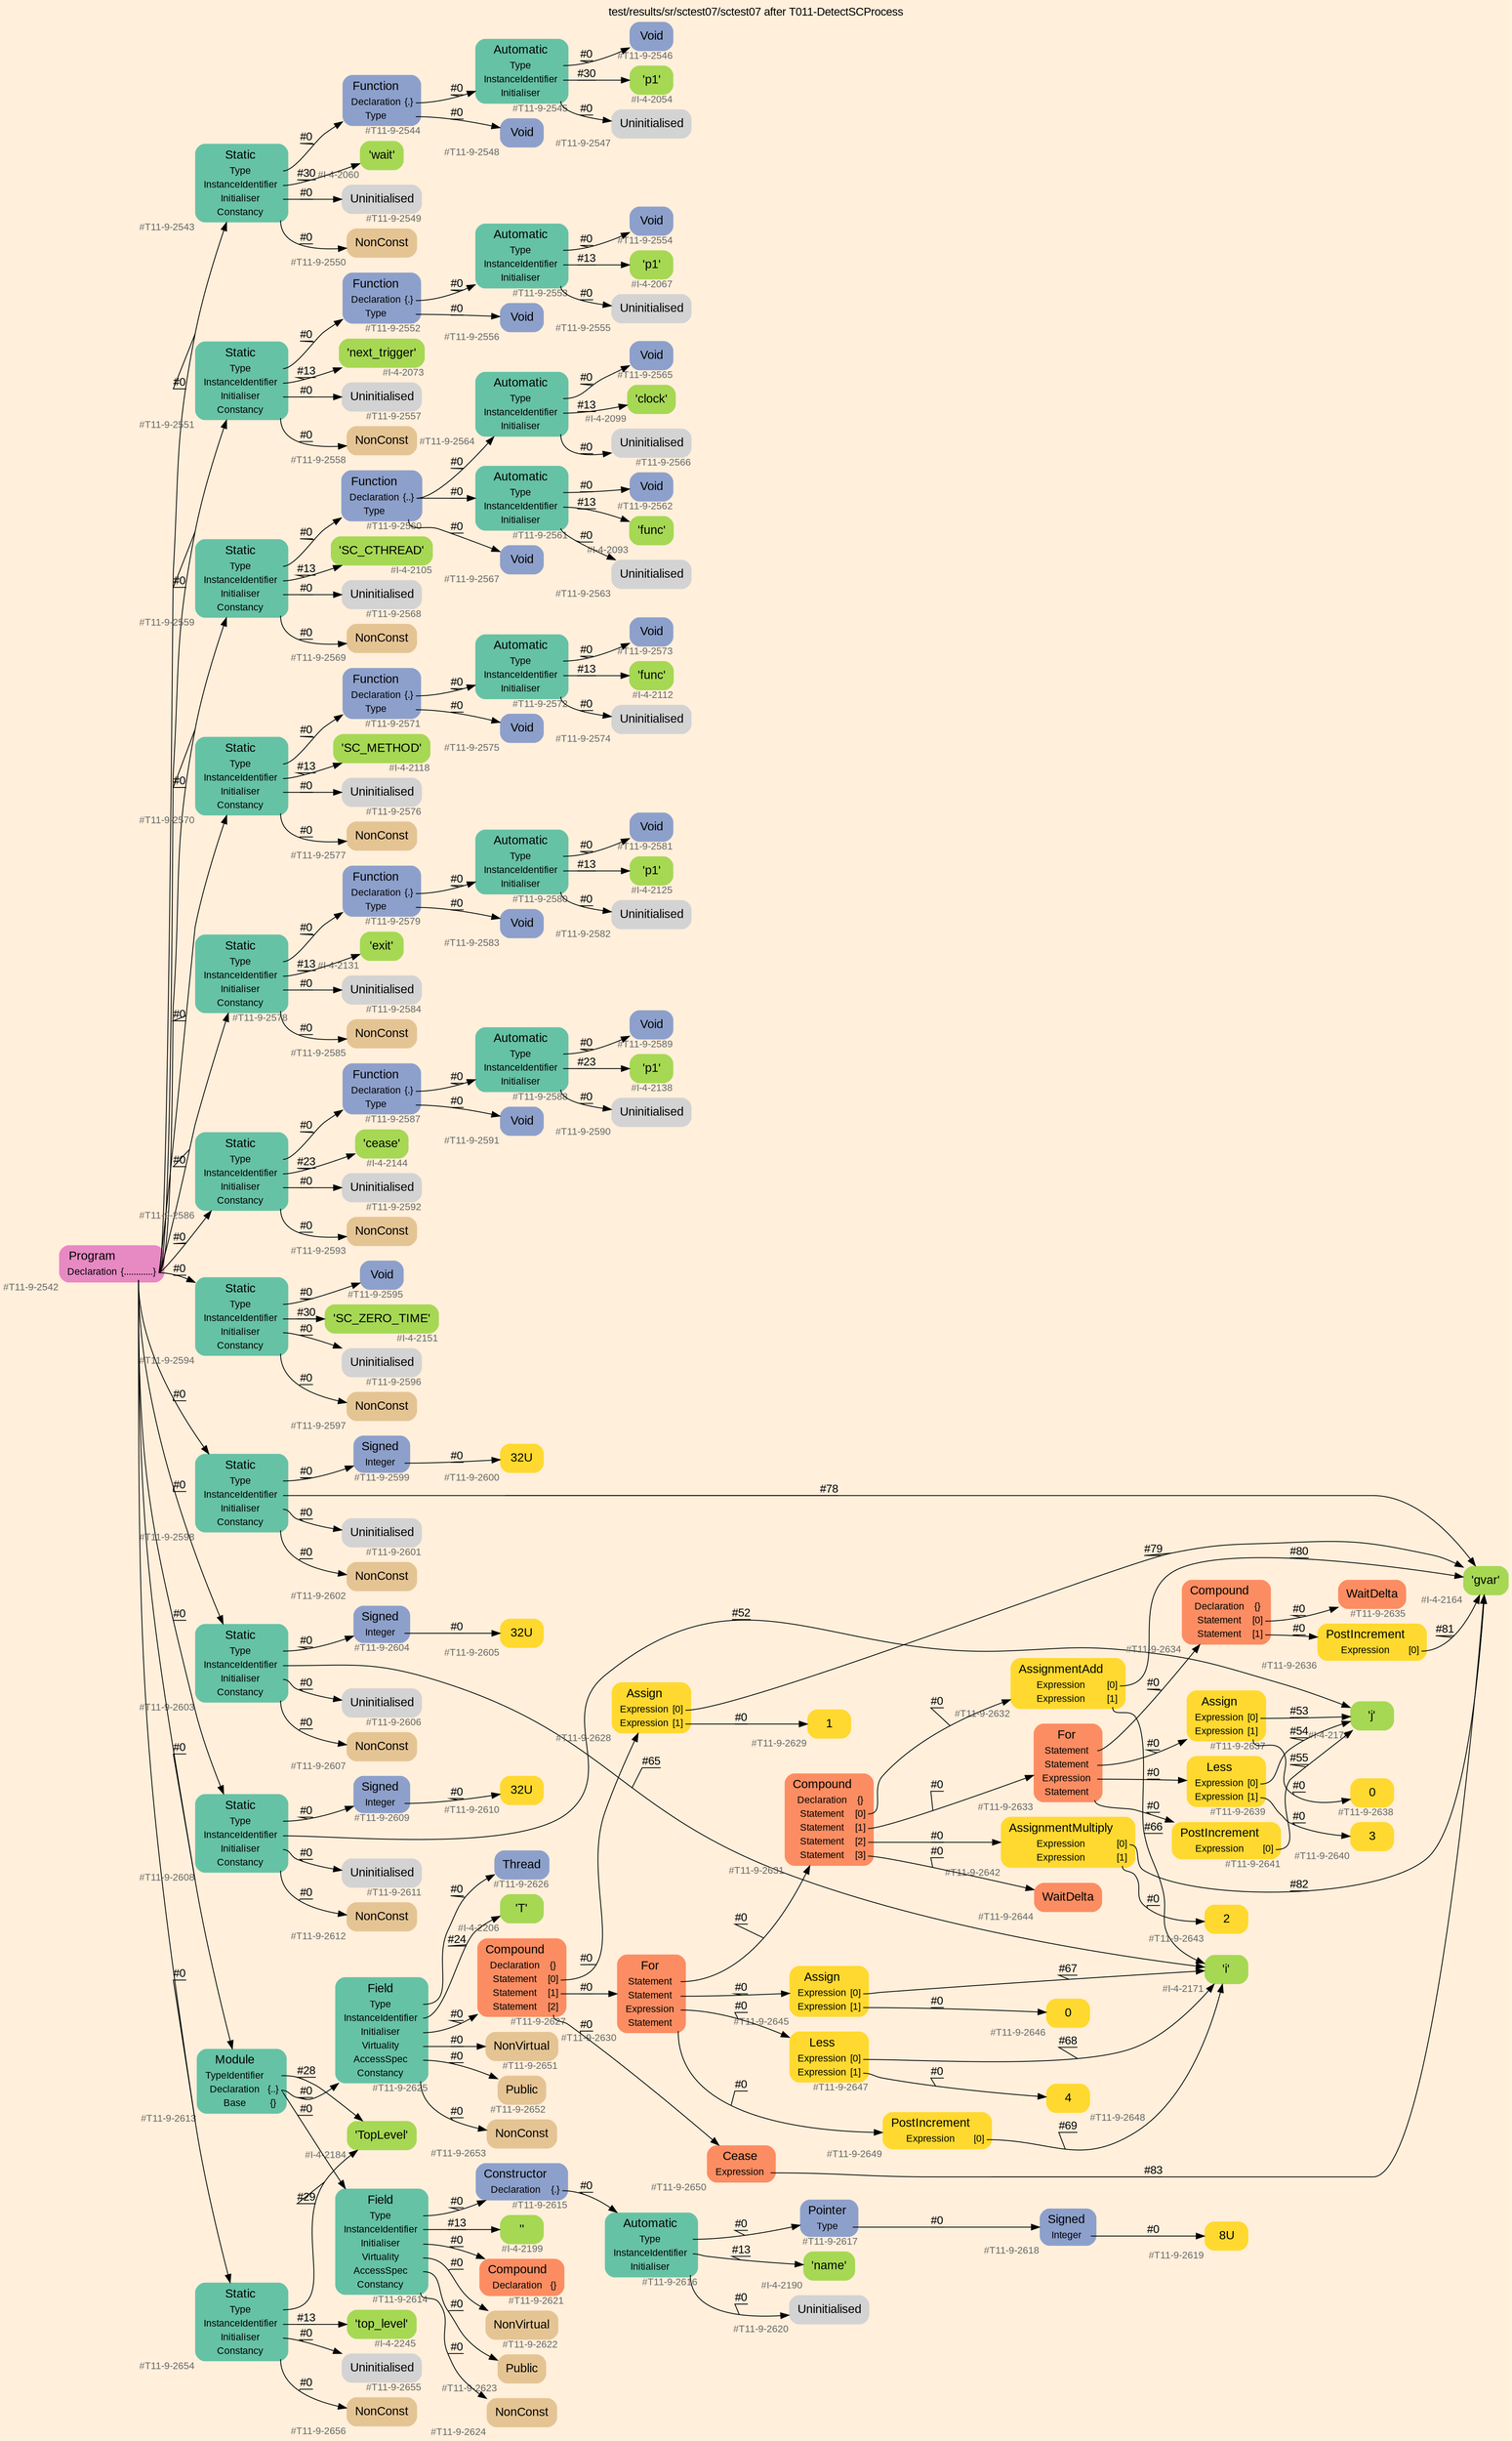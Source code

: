 digraph "test/results/sr/sctest07/sctest07 after T011-DetectSCProcess" {
label = "test/results/sr/sctest07/sctest07 after T011-DetectSCProcess"
labelloc = t
graph [
    rankdir = "LR"
    ranksep = 0.3
    bgcolor = antiquewhite1
    color = black
    fontcolor = black
    fontname = "Arial"
];
node [
    fontname = "Arial"
];
edge [
    fontname = "Arial"
];

// -------------------- node figure --------------------
// -------- block #T11-9-2542 ----------
"#T11-9-2542" [
    fillcolor = "/set28/4"
    xlabel = "#T11-9-2542"
    fontsize = "12"
    fontcolor = grey40
    shape = "plaintext"
    label = <<TABLE BORDER="0" CELLBORDER="0" CELLSPACING="0">
     <TR><TD><FONT COLOR="black" POINT-SIZE="15">Program</FONT></TD></TR>
     <TR><TD><FONT COLOR="black" POINT-SIZE="12">Declaration</FONT></TD><TD PORT="port0"><FONT COLOR="black" POINT-SIZE="12">{............}</FONT></TD></TR>
    </TABLE>>
    style = "rounded,filled"
];

// -------- block #T11-9-2543 ----------
"#T11-9-2543" [
    fillcolor = "/set28/1"
    xlabel = "#T11-9-2543"
    fontsize = "12"
    fontcolor = grey40
    shape = "plaintext"
    label = <<TABLE BORDER="0" CELLBORDER="0" CELLSPACING="0">
     <TR><TD><FONT COLOR="black" POINT-SIZE="15">Static</FONT></TD></TR>
     <TR><TD><FONT COLOR="black" POINT-SIZE="12">Type</FONT></TD><TD PORT="port0"></TD></TR>
     <TR><TD><FONT COLOR="black" POINT-SIZE="12">InstanceIdentifier</FONT></TD><TD PORT="port1"></TD></TR>
     <TR><TD><FONT COLOR="black" POINT-SIZE="12">Initialiser</FONT></TD><TD PORT="port2"></TD></TR>
     <TR><TD><FONT COLOR="black" POINT-SIZE="12">Constancy</FONT></TD><TD PORT="port3"></TD></TR>
    </TABLE>>
    style = "rounded,filled"
];

// -------- block #T11-9-2544 ----------
"#T11-9-2544" [
    fillcolor = "/set28/3"
    xlabel = "#T11-9-2544"
    fontsize = "12"
    fontcolor = grey40
    shape = "plaintext"
    label = <<TABLE BORDER="0" CELLBORDER="0" CELLSPACING="0">
     <TR><TD><FONT COLOR="black" POINT-SIZE="15">Function</FONT></TD></TR>
     <TR><TD><FONT COLOR="black" POINT-SIZE="12">Declaration</FONT></TD><TD PORT="port0"><FONT COLOR="black" POINT-SIZE="12">{.}</FONT></TD></TR>
     <TR><TD><FONT COLOR="black" POINT-SIZE="12">Type</FONT></TD><TD PORT="port1"></TD></TR>
    </TABLE>>
    style = "rounded,filled"
];

// -------- block #T11-9-2545 ----------
"#T11-9-2545" [
    fillcolor = "/set28/1"
    xlabel = "#T11-9-2545"
    fontsize = "12"
    fontcolor = grey40
    shape = "plaintext"
    label = <<TABLE BORDER="0" CELLBORDER="0" CELLSPACING="0">
     <TR><TD><FONT COLOR="black" POINT-SIZE="15">Automatic</FONT></TD></TR>
     <TR><TD><FONT COLOR="black" POINT-SIZE="12">Type</FONT></TD><TD PORT="port0"></TD></TR>
     <TR><TD><FONT COLOR="black" POINT-SIZE="12">InstanceIdentifier</FONT></TD><TD PORT="port1"></TD></TR>
     <TR><TD><FONT COLOR="black" POINT-SIZE="12">Initialiser</FONT></TD><TD PORT="port2"></TD></TR>
    </TABLE>>
    style = "rounded,filled"
];

// -------- block #T11-9-2546 ----------
"#T11-9-2546" [
    fillcolor = "/set28/3"
    xlabel = "#T11-9-2546"
    fontsize = "12"
    fontcolor = grey40
    shape = "plaintext"
    label = <<TABLE BORDER="0" CELLBORDER="0" CELLSPACING="0">
     <TR><TD><FONT COLOR="black" POINT-SIZE="15">Void</FONT></TD></TR>
    </TABLE>>
    style = "rounded,filled"
];

// -------- block #I-4-2054 ----------
"#I-4-2054" [
    fillcolor = "/set28/5"
    xlabel = "#I-4-2054"
    fontsize = "12"
    fontcolor = grey40
    shape = "plaintext"
    label = <<TABLE BORDER="0" CELLBORDER="0" CELLSPACING="0">
     <TR><TD><FONT COLOR="black" POINT-SIZE="15">'p1'</FONT></TD></TR>
    </TABLE>>
    style = "rounded,filled"
];

// -------- block #T11-9-2547 ----------
"#T11-9-2547" [
    xlabel = "#T11-9-2547"
    fontsize = "12"
    fontcolor = grey40
    shape = "plaintext"
    label = <<TABLE BORDER="0" CELLBORDER="0" CELLSPACING="0">
     <TR><TD><FONT COLOR="black" POINT-SIZE="15">Uninitialised</FONT></TD></TR>
    </TABLE>>
    style = "rounded,filled"
];

// -------- block #T11-9-2548 ----------
"#T11-9-2548" [
    fillcolor = "/set28/3"
    xlabel = "#T11-9-2548"
    fontsize = "12"
    fontcolor = grey40
    shape = "plaintext"
    label = <<TABLE BORDER="0" CELLBORDER="0" CELLSPACING="0">
     <TR><TD><FONT COLOR="black" POINT-SIZE="15">Void</FONT></TD></TR>
    </TABLE>>
    style = "rounded,filled"
];

// -------- block #I-4-2060 ----------
"#I-4-2060" [
    fillcolor = "/set28/5"
    xlabel = "#I-4-2060"
    fontsize = "12"
    fontcolor = grey40
    shape = "plaintext"
    label = <<TABLE BORDER="0" CELLBORDER="0" CELLSPACING="0">
     <TR><TD><FONT COLOR="black" POINT-SIZE="15">'wait'</FONT></TD></TR>
    </TABLE>>
    style = "rounded,filled"
];

// -------- block #T11-9-2549 ----------
"#T11-9-2549" [
    xlabel = "#T11-9-2549"
    fontsize = "12"
    fontcolor = grey40
    shape = "plaintext"
    label = <<TABLE BORDER="0" CELLBORDER="0" CELLSPACING="0">
     <TR><TD><FONT COLOR="black" POINT-SIZE="15">Uninitialised</FONT></TD></TR>
    </TABLE>>
    style = "rounded,filled"
];

// -------- block #T11-9-2550 ----------
"#T11-9-2550" [
    fillcolor = "/set28/7"
    xlabel = "#T11-9-2550"
    fontsize = "12"
    fontcolor = grey40
    shape = "plaintext"
    label = <<TABLE BORDER="0" CELLBORDER="0" CELLSPACING="0">
     <TR><TD><FONT COLOR="black" POINT-SIZE="15">NonConst</FONT></TD></TR>
    </TABLE>>
    style = "rounded,filled"
];

// -------- block #T11-9-2551 ----------
"#T11-9-2551" [
    fillcolor = "/set28/1"
    xlabel = "#T11-9-2551"
    fontsize = "12"
    fontcolor = grey40
    shape = "plaintext"
    label = <<TABLE BORDER="0" CELLBORDER="0" CELLSPACING="0">
     <TR><TD><FONT COLOR="black" POINT-SIZE="15">Static</FONT></TD></TR>
     <TR><TD><FONT COLOR="black" POINT-SIZE="12">Type</FONT></TD><TD PORT="port0"></TD></TR>
     <TR><TD><FONT COLOR="black" POINT-SIZE="12">InstanceIdentifier</FONT></TD><TD PORT="port1"></TD></TR>
     <TR><TD><FONT COLOR="black" POINT-SIZE="12">Initialiser</FONT></TD><TD PORT="port2"></TD></TR>
     <TR><TD><FONT COLOR="black" POINT-SIZE="12">Constancy</FONT></TD><TD PORT="port3"></TD></TR>
    </TABLE>>
    style = "rounded,filled"
];

// -------- block #T11-9-2552 ----------
"#T11-9-2552" [
    fillcolor = "/set28/3"
    xlabel = "#T11-9-2552"
    fontsize = "12"
    fontcolor = grey40
    shape = "plaintext"
    label = <<TABLE BORDER="0" CELLBORDER="0" CELLSPACING="0">
     <TR><TD><FONT COLOR="black" POINT-SIZE="15">Function</FONT></TD></TR>
     <TR><TD><FONT COLOR="black" POINT-SIZE="12">Declaration</FONT></TD><TD PORT="port0"><FONT COLOR="black" POINT-SIZE="12">{.}</FONT></TD></TR>
     <TR><TD><FONT COLOR="black" POINT-SIZE="12">Type</FONT></TD><TD PORT="port1"></TD></TR>
    </TABLE>>
    style = "rounded,filled"
];

// -------- block #T11-9-2553 ----------
"#T11-9-2553" [
    fillcolor = "/set28/1"
    xlabel = "#T11-9-2553"
    fontsize = "12"
    fontcolor = grey40
    shape = "plaintext"
    label = <<TABLE BORDER="0" CELLBORDER="0" CELLSPACING="0">
     <TR><TD><FONT COLOR="black" POINT-SIZE="15">Automatic</FONT></TD></TR>
     <TR><TD><FONT COLOR="black" POINT-SIZE="12">Type</FONT></TD><TD PORT="port0"></TD></TR>
     <TR><TD><FONT COLOR="black" POINT-SIZE="12">InstanceIdentifier</FONT></TD><TD PORT="port1"></TD></TR>
     <TR><TD><FONT COLOR="black" POINT-SIZE="12">Initialiser</FONT></TD><TD PORT="port2"></TD></TR>
    </TABLE>>
    style = "rounded,filled"
];

// -------- block #T11-9-2554 ----------
"#T11-9-2554" [
    fillcolor = "/set28/3"
    xlabel = "#T11-9-2554"
    fontsize = "12"
    fontcolor = grey40
    shape = "plaintext"
    label = <<TABLE BORDER="0" CELLBORDER="0" CELLSPACING="0">
     <TR><TD><FONT COLOR="black" POINT-SIZE="15">Void</FONT></TD></TR>
    </TABLE>>
    style = "rounded,filled"
];

// -------- block #I-4-2067 ----------
"#I-4-2067" [
    fillcolor = "/set28/5"
    xlabel = "#I-4-2067"
    fontsize = "12"
    fontcolor = grey40
    shape = "plaintext"
    label = <<TABLE BORDER="0" CELLBORDER="0" CELLSPACING="0">
     <TR><TD><FONT COLOR="black" POINT-SIZE="15">'p1'</FONT></TD></TR>
    </TABLE>>
    style = "rounded,filled"
];

// -------- block #T11-9-2555 ----------
"#T11-9-2555" [
    xlabel = "#T11-9-2555"
    fontsize = "12"
    fontcolor = grey40
    shape = "plaintext"
    label = <<TABLE BORDER="0" CELLBORDER="0" CELLSPACING="0">
     <TR><TD><FONT COLOR="black" POINT-SIZE="15">Uninitialised</FONT></TD></TR>
    </TABLE>>
    style = "rounded,filled"
];

// -------- block #T11-9-2556 ----------
"#T11-9-2556" [
    fillcolor = "/set28/3"
    xlabel = "#T11-9-2556"
    fontsize = "12"
    fontcolor = grey40
    shape = "plaintext"
    label = <<TABLE BORDER="0" CELLBORDER="0" CELLSPACING="0">
     <TR><TD><FONT COLOR="black" POINT-SIZE="15">Void</FONT></TD></TR>
    </TABLE>>
    style = "rounded,filled"
];

// -------- block #I-4-2073 ----------
"#I-4-2073" [
    fillcolor = "/set28/5"
    xlabel = "#I-4-2073"
    fontsize = "12"
    fontcolor = grey40
    shape = "plaintext"
    label = <<TABLE BORDER="0" CELLBORDER="0" CELLSPACING="0">
     <TR><TD><FONT COLOR="black" POINT-SIZE="15">'next_trigger'</FONT></TD></TR>
    </TABLE>>
    style = "rounded,filled"
];

// -------- block #T11-9-2557 ----------
"#T11-9-2557" [
    xlabel = "#T11-9-2557"
    fontsize = "12"
    fontcolor = grey40
    shape = "plaintext"
    label = <<TABLE BORDER="0" CELLBORDER="0" CELLSPACING="0">
     <TR><TD><FONT COLOR="black" POINT-SIZE="15">Uninitialised</FONT></TD></TR>
    </TABLE>>
    style = "rounded,filled"
];

// -------- block #T11-9-2558 ----------
"#T11-9-2558" [
    fillcolor = "/set28/7"
    xlabel = "#T11-9-2558"
    fontsize = "12"
    fontcolor = grey40
    shape = "plaintext"
    label = <<TABLE BORDER="0" CELLBORDER="0" CELLSPACING="0">
     <TR><TD><FONT COLOR="black" POINT-SIZE="15">NonConst</FONT></TD></TR>
    </TABLE>>
    style = "rounded,filled"
];

// -------- block #T11-9-2559 ----------
"#T11-9-2559" [
    fillcolor = "/set28/1"
    xlabel = "#T11-9-2559"
    fontsize = "12"
    fontcolor = grey40
    shape = "plaintext"
    label = <<TABLE BORDER="0" CELLBORDER="0" CELLSPACING="0">
     <TR><TD><FONT COLOR="black" POINT-SIZE="15">Static</FONT></TD></TR>
     <TR><TD><FONT COLOR="black" POINT-SIZE="12">Type</FONT></TD><TD PORT="port0"></TD></TR>
     <TR><TD><FONT COLOR="black" POINT-SIZE="12">InstanceIdentifier</FONT></TD><TD PORT="port1"></TD></TR>
     <TR><TD><FONT COLOR="black" POINT-SIZE="12">Initialiser</FONT></TD><TD PORT="port2"></TD></TR>
     <TR><TD><FONT COLOR="black" POINT-SIZE="12">Constancy</FONT></TD><TD PORT="port3"></TD></TR>
    </TABLE>>
    style = "rounded,filled"
];

// -------- block #T11-9-2560 ----------
"#T11-9-2560" [
    fillcolor = "/set28/3"
    xlabel = "#T11-9-2560"
    fontsize = "12"
    fontcolor = grey40
    shape = "plaintext"
    label = <<TABLE BORDER="0" CELLBORDER="0" CELLSPACING="0">
     <TR><TD><FONT COLOR="black" POINT-SIZE="15">Function</FONT></TD></TR>
     <TR><TD><FONT COLOR="black" POINT-SIZE="12">Declaration</FONT></TD><TD PORT="port0"><FONT COLOR="black" POINT-SIZE="12">{..}</FONT></TD></TR>
     <TR><TD><FONT COLOR="black" POINT-SIZE="12">Type</FONT></TD><TD PORT="port1"></TD></TR>
    </TABLE>>
    style = "rounded,filled"
];

// -------- block #T11-9-2561 ----------
"#T11-9-2561" [
    fillcolor = "/set28/1"
    xlabel = "#T11-9-2561"
    fontsize = "12"
    fontcolor = grey40
    shape = "plaintext"
    label = <<TABLE BORDER="0" CELLBORDER="0" CELLSPACING="0">
     <TR><TD><FONT COLOR="black" POINT-SIZE="15">Automatic</FONT></TD></TR>
     <TR><TD><FONT COLOR="black" POINT-SIZE="12">Type</FONT></TD><TD PORT="port0"></TD></TR>
     <TR><TD><FONT COLOR="black" POINT-SIZE="12">InstanceIdentifier</FONT></TD><TD PORT="port1"></TD></TR>
     <TR><TD><FONT COLOR="black" POINT-SIZE="12">Initialiser</FONT></TD><TD PORT="port2"></TD></TR>
    </TABLE>>
    style = "rounded,filled"
];

// -------- block #T11-9-2562 ----------
"#T11-9-2562" [
    fillcolor = "/set28/3"
    xlabel = "#T11-9-2562"
    fontsize = "12"
    fontcolor = grey40
    shape = "plaintext"
    label = <<TABLE BORDER="0" CELLBORDER="0" CELLSPACING="0">
     <TR><TD><FONT COLOR="black" POINT-SIZE="15">Void</FONT></TD></TR>
    </TABLE>>
    style = "rounded,filled"
];

// -------- block #I-4-2093 ----------
"#I-4-2093" [
    fillcolor = "/set28/5"
    xlabel = "#I-4-2093"
    fontsize = "12"
    fontcolor = grey40
    shape = "plaintext"
    label = <<TABLE BORDER="0" CELLBORDER="0" CELLSPACING="0">
     <TR><TD><FONT COLOR="black" POINT-SIZE="15">'func'</FONT></TD></TR>
    </TABLE>>
    style = "rounded,filled"
];

// -------- block #T11-9-2563 ----------
"#T11-9-2563" [
    xlabel = "#T11-9-2563"
    fontsize = "12"
    fontcolor = grey40
    shape = "plaintext"
    label = <<TABLE BORDER="0" CELLBORDER="0" CELLSPACING="0">
     <TR><TD><FONT COLOR="black" POINT-SIZE="15">Uninitialised</FONT></TD></TR>
    </TABLE>>
    style = "rounded,filled"
];

// -------- block #T11-9-2564 ----------
"#T11-9-2564" [
    fillcolor = "/set28/1"
    xlabel = "#T11-9-2564"
    fontsize = "12"
    fontcolor = grey40
    shape = "plaintext"
    label = <<TABLE BORDER="0" CELLBORDER="0" CELLSPACING="0">
     <TR><TD><FONT COLOR="black" POINT-SIZE="15">Automatic</FONT></TD></TR>
     <TR><TD><FONT COLOR="black" POINT-SIZE="12">Type</FONT></TD><TD PORT="port0"></TD></TR>
     <TR><TD><FONT COLOR="black" POINT-SIZE="12">InstanceIdentifier</FONT></TD><TD PORT="port1"></TD></TR>
     <TR><TD><FONT COLOR="black" POINT-SIZE="12">Initialiser</FONT></TD><TD PORT="port2"></TD></TR>
    </TABLE>>
    style = "rounded,filled"
];

// -------- block #T11-9-2565 ----------
"#T11-9-2565" [
    fillcolor = "/set28/3"
    xlabel = "#T11-9-2565"
    fontsize = "12"
    fontcolor = grey40
    shape = "plaintext"
    label = <<TABLE BORDER="0" CELLBORDER="0" CELLSPACING="0">
     <TR><TD><FONT COLOR="black" POINT-SIZE="15">Void</FONT></TD></TR>
    </TABLE>>
    style = "rounded,filled"
];

// -------- block #I-4-2099 ----------
"#I-4-2099" [
    fillcolor = "/set28/5"
    xlabel = "#I-4-2099"
    fontsize = "12"
    fontcolor = grey40
    shape = "plaintext"
    label = <<TABLE BORDER="0" CELLBORDER="0" CELLSPACING="0">
     <TR><TD><FONT COLOR="black" POINT-SIZE="15">'clock'</FONT></TD></TR>
    </TABLE>>
    style = "rounded,filled"
];

// -------- block #T11-9-2566 ----------
"#T11-9-2566" [
    xlabel = "#T11-9-2566"
    fontsize = "12"
    fontcolor = grey40
    shape = "plaintext"
    label = <<TABLE BORDER="0" CELLBORDER="0" CELLSPACING="0">
     <TR><TD><FONT COLOR="black" POINT-SIZE="15">Uninitialised</FONT></TD></TR>
    </TABLE>>
    style = "rounded,filled"
];

// -------- block #T11-9-2567 ----------
"#T11-9-2567" [
    fillcolor = "/set28/3"
    xlabel = "#T11-9-2567"
    fontsize = "12"
    fontcolor = grey40
    shape = "plaintext"
    label = <<TABLE BORDER="0" CELLBORDER="0" CELLSPACING="0">
     <TR><TD><FONT COLOR="black" POINT-SIZE="15">Void</FONT></TD></TR>
    </TABLE>>
    style = "rounded,filled"
];

// -------- block #I-4-2105 ----------
"#I-4-2105" [
    fillcolor = "/set28/5"
    xlabel = "#I-4-2105"
    fontsize = "12"
    fontcolor = grey40
    shape = "plaintext"
    label = <<TABLE BORDER="0" CELLBORDER="0" CELLSPACING="0">
     <TR><TD><FONT COLOR="black" POINT-SIZE="15">'SC_CTHREAD'</FONT></TD></TR>
    </TABLE>>
    style = "rounded,filled"
];

// -------- block #T11-9-2568 ----------
"#T11-9-2568" [
    xlabel = "#T11-9-2568"
    fontsize = "12"
    fontcolor = grey40
    shape = "plaintext"
    label = <<TABLE BORDER="0" CELLBORDER="0" CELLSPACING="0">
     <TR><TD><FONT COLOR="black" POINT-SIZE="15">Uninitialised</FONT></TD></TR>
    </TABLE>>
    style = "rounded,filled"
];

// -------- block #T11-9-2569 ----------
"#T11-9-2569" [
    fillcolor = "/set28/7"
    xlabel = "#T11-9-2569"
    fontsize = "12"
    fontcolor = grey40
    shape = "plaintext"
    label = <<TABLE BORDER="0" CELLBORDER="0" CELLSPACING="0">
     <TR><TD><FONT COLOR="black" POINT-SIZE="15">NonConst</FONT></TD></TR>
    </TABLE>>
    style = "rounded,filled"
];

// -------- block #T11-9-2570 ----------
"#T11-9-2570" [
    fillcolor = "/set28/1"
    xlabel = "#T11-9-2570"
    fontsize = "12"
    fontcolor = grey40
    shape = "plaintext"
    label = <<TABLE BORDER="0" CELLBORDER="0" CELLSPACING="0">
     <TR><TD><FONT COLOR="black" POINT-SIZE="15">Static</FONT></TD></TR>
     <TR><TD><FONT COLOR="black" POINT-SIZE="12">Type</FONT></TD><TD PORT="port0"></TD></TR>
     <TR><TD><FONT COLOR="black" POINT-SIZE="12">InstanceIdentifier</FONT></TD><TD PORT="port1"></TD></TR>
     <TR><TD><FONT COLOR="black" POINT-SIZE="12">Initialiser</FONT></TD><TD PORT="port2"></TD></TR>
     <TR><TD><FONT COLOR="black" POINT-SIZE="12">Constancy</FONT></TD><TD PORT="port3"></TD></TR>
    </TABLE>>
    style = "rounded,filled"
];

// -------- block #T11-9-2571 ----------
"#T11-9-2571" [
    fillcolor = "/set28/3"
    xlabel = "#T11-9-2571"
    fontsize = "12"
    fontcolor = grey40
    shape = "plaintext"
    label = <<TABLE BORDER="0" CELLBORDER="0" CELLSPACING="0">
     <TR><TD><FONT COLOR="black" POINT-SIZE="15">Function</FONT></TD></TR>
     <TR><TD><FONT COLOR="black" POINT-SIZE="12">Declaration</FONT></TD><TD PORT="port0"><FONT COLOR="black" POINT-SIZE="12">{.}</FONT></TD></TR>
     <TR><TD><FONT COLOR="black" POINT-SIZE="12">Type</FONT></TD><TD PORT="port1"></TD></TR>
    </TABLE>>
    style = "rounded,filled"
];

// -------- block #T11-9-2572 ----------
"#T11-9-2572" [
    fillcolor = "/set28/1"
    xlabel = "#T11-9-2572"
    fontsize = "12"
    fontcolor = grey40
    shape = "plaintext"
    label = <<TABLE BORDER="0" CELLBORDER="0" CELLSPACING="0">
     <TR><TD><FONT COLOR="black" POINT-SIZE="15">Automatic</FONT></TD></TR>
     <TR><TD><FONT COLOR="black" POINT-SIZE="12">Type</FONT></TD><TD PORT="port0"></TD></TR>
     <TR><TD><FONT COLOR="black" POINT-SIZE="12">InstanceIdentifier</FONT></TD><TD PORT="port1"></TD></TR>
     <TR><TD><FONT COLOR="black" POINT-SIZE="12">Initialiser</FONT></TD><TD PORT="port2"></TD></TR>
    </TABLE>>
    style = "rounded,filled"
];

// -------- block #T11-9-2573 ----------
"#T11-9-2573" [
    fillcolor = "/set28/3"
    xlabel = "#T11-9-2573"
    fontsize = "12"
    fontcolor = grey40
    shape = "plaintext"
    label = <<TABLE BORDER="0" CELLBORDER="0" CELLSPACING="0">
     <TR><TD><FONT COLOR="black" POINT-SIZE="15">Void</FONT></TD></TR>
    </TABLE>>
    style = "rounded,filled"
];

// -------- block #I-4-2112 ----------
"#I-4-2112" [
    fillcolor = "/set28/5"
    xlabel = "#I-4-2112"
    fontsize = "12"
    fontcolor = grey40
    shape = "plaintext"
    label = <<TABLE BORDER="0" CELLBORDER="0" CELLSPACING="0">
     <TR><TD><FONT COLOR="black" POINT-SIZE="15">'func'</FONT></TD></TR>
    </TABLE>>
    style = "rounded,filled"
];

// -------- block #T11-9-2574 ----------
"#T11-9-2574" [
    xlabel = "#T11-9-2574"
    fontsize = "12"
    fontcolor = grey40
    shape = "plaintext"
    label = <<TABLE BORDER="0" CELLBORDER="0" CELLSPACING="0">
     <TR><TD><FONT COLOR="black" POINT-SIZE="15">Uninitialised</FONT></TD></TR>
    </TABLE>>
    style = "rounded,filled"
];

// -------- block #T11-9-2575 ----------
"#T11-9-2575" [
    fillcolor = "/set28/3"
    xlabel = "#T11-9-2575"
    fontsize = "12"
    fontcolor = grey40
    shape = "plaintext"
    label = <<TABLE BORDER="0" CELLBORDER="0" CELLSPACING="0">
     <TR><TD><FONT COLOR="black" POINT-SIZE="15">Void</FONT></TD></TR>
    </TABLE>>
    style = "rounded,filled"
];

// -------- block #I-4-2118 ----------
"#I-4-2118" [
    fillcolor = "/set28/5"
    xlabel = "#I-4-2118"
    fontsize = "12"
    fontcolor = grey40
    shape = "plaintext"
    label = <<TABLE BORDER="0" CELLBORDER="0" CELLSPACING="0">
     <TR><TD><FONT COLOR="black" POINT-SIZE="15">'SC_METHOD'</FONT></TD></TR>
    </TABLE>>
    style = "rounded,filled"
];

// -------- block #T11-9-2576 ----------
"#T11-9-2576" [
    xlabel = "#T11-9-2576"
    fontsize = "12"
    fontcolor = grey40
    shape = "plaintext"
    label = <<TABLE BORDER="0" CELLBORDER="0" CELLSPACING="0">
     <TR><TD><FONT COLOR="black" POINT-SIZE="15">Uninitialised</FONT></TD></TR>
    </TABLE>>
    style = "rounded,filled"
];

// -------- block #T11-9-2577 ----------
"#T11-9-2577" [
    fillcolor = "/set28/7"
    xlabel = "#T11-9-2577"
    fontsize = "12"
    fontcolor = grey40
    shape = "plaintext"
    label = <<TABLE BORDER="0" CELLBORDER="0" CELLSPACING="0">
     <TR><TD><FONT COLOR="black" POINT-SIZE="15">NonConst</FONT></TD></TR>
    </TABLE>>
    style = "rounded,filled"
];

// -------- block #T11-9-2578 ----------
"#T11-9-2578" [
    fillcolor = "/set28/1"
    xlabel = "#T11-9-2578"
    fontsize = "12"
    fontcolor = grey40
    shape = "plaintext"
    label = <<TABLE BORDER="0" CELLBORDER="0" CELLSPACING="0">
     <TR><TD><FONT COLOR="black" POINT-SIZE="15">Static</FONT></TD></TR>
     <TR><TD><FONT COLOR="black" POINT-SIZE="12">Type</FONT></TD><TD PORT="port0"></TD></TR>
     <TR><TD><FONT COLOR="black" POINT-SIZE="12">InstanceIdentifier</FONT></TD><TD PORT="port1"></TD></TR>
     <TR><TD><FONT COLOR="black" POINT-SIZE="12">Initialiser</FONT></TD><TD PORT="port2"></TD></TR>
     <TR><TD><FONT COLOR="black" POINT-SIZE="12">Constancy</FONT></TD><TD PORT="port3"></TD></TR>
    </TABLE>>
    style = "rounded,filled"
];

// -------- block #T11-9-2579 ----------
"#T11-9-2579" [
    fillcolor = "/set28/3"
    xlabel = "#T11-9-2579"
    fontsize = "12"
    fontcolor = grey40
    shape = "plaintext"
    label = <<TABLE BORDER="0" CELLBORDER="0" CELLSPACING="0">
     <TR><TD><FONT COLOR="black" POINT-SIZE="15">Function</FONT></TD></TR>
     <TR><TD><FONT COLOR="black" POINT-SIZE="12">Declaration</FONT></TD><TD PORT="port0"><FONT COLOR="black" POINT-SIZE="12">{.}</FONT></TD></TR>
     <TR><TD><FONT COLOR="black" POINT-SIZE="12">Type</FONT></TD><TD PORT="port1"></TD></TR>
    </TABLE>>
    style = "rounded,filled"
];

// -------- block #T11-9-2580 ----------
"#T11-9-2580" [
    fillcolor = "/set28/1"
    xlabel = "#T11-9-2580"
    fontsize = "12"
    fontcolor = grey40
    shape = "plaintext"
    label = <<TABLE BORDER="0" CELLBORDER="0" CELLSPACING="0">
     <TR><TD><FONT COLOR="black" POINT-SIZE="15">Automatic</FONT></TD></TR>
     <TR><TD><FONT COLOR="black" POINT-SIZE="12">Type</FONT></TD><TD PORT="port0"></TD></TR>
     <TR><TD><FONT COLOR="black" POINT-SIZE="12">InstanceIdentifier</FONT></TD><TD PORT="port1"></TD></TR>
     <TR><TD><FONT COLOR="black" POINT-SIZE="12">Initialiser</FONT></TD><TD PORT="port2"></TD></TR>
    </TABLE>>
    style = "rounded,filled"
];

// -------- block #T11-9-2581 ----------
"#T11-9-2581" [
    fillcolor = "/set28/3"
    xlabel = "#T11-9-2581"
    fontsize = "12"
    fontcolor = grey40
    shape = "plaintext"
    label = <<TABLE BORDER="0" CELLBORDER="0" CELLSPACING="0">
     <TR><TD><FONT COLOR="black" POINT-SIZE="15">Void</FONT></TD></TR>
    </TABLE>>
    style = "rounded,filled"
];

// -------- block #I-4-2125 ----------
"#I-4-2125" [
    fillcolor = "/set28/5"
    xlabel = "#I-4-2125"
    fontsize = "12"
    fontcolor = grey40
    shape = "plaintext"
    label = <<TABLE BORDER="0" CELLBORDER="0" CELLSPACING="0">
     <TR><TD><FONT COLOR="black" POINT-SIZE="15">'p1'</FONT></TD></TR>
    </TABLE>>
    style = "rounded,filled"
];

// -------- block #T11-9-2582 ----------
"#T11-9-2582" [
    xlabel = "#T11-9-2582"
    fontsize = "12"
    fontcolor = grey40
    shape = "plaintext"
    label = <<TABLE BORDER="0" CELLBORDER="0" CELLSPACING="0">
     <TR><TD><FONT COLOR="black" POINT-SIZE="15">Uninitialised</FONT></TD></TR>
    </TABLE>>
    style = "rounded,filled"
];

// -------- block #T11-9-2583 ----------
"#T11-9-2583" [
    fillcolor = "/set28/3"
    xlabel = "#T11-9-2583"
    fontsize = "12"
    fontcolor = grey40
    shape = "plaintext"
    label = <<TABLE BORDER="0" CELLBORDER="0" CELLSPACING="0">
     <TR><TD><FONT COLOR="black" POINT-SIZE="15">Void</FONT></TD></TR>
    </TABLE>>
    style = "rounded,filled"
];

// -------- block #I-4-2131 ----------
"#I-4-2131" [
    fillcolor = "/set28/5"
    xlabel = "#I-4-2131"
    fontsize = "12"
    fontcolor = grey40
    shape = "plaintext"
    label = <<TABLE BORDER="0" CELLBORDER="0" CELLSPACING="0">
     <TR><TD><FONT COLOR="black" POINT-SIZE="15">'exit'</FONT></TD></TR>
    </TABLE>>
    style = "rounded,filled"
];

// -------- block #T11-9-2584 ----------
"#T11-9-2584" [
    xlabel = "#T11-9-2584"
    fontsize = "12"
    fontcolor = grey40
    shape = "plaintext"
    label = <<TABLE BORDER="0" CELLBORDER="0" CELLSPACING="0">
     <TR><TD><FONT COLOR="black" POINT-SIZE="15">Uninitialised</FONT></TD></TR>
    </TABLE>>
    style = "rounded,filled"
];

// -------- block #T11-9-2585 ----------
"#T11-9-2585" [
    fillcolor = "/set28/7"
    xlabel = "#T11-9-2585"
    fontsize = "12"
    fontcolor = grey40
    shape = "plaintext"
    label = <<TABLE BORDER="0" CELLBORDER="0" CELLSPACING="0">
     <TR><TD><FONT COLOR="black" POINT-SIZE="15">NonConst</FONT></TD></TR>
    </TABLE>>
    style = "rounded,filled"
];

// -------- block #T11-9-2586 ----------
"#T11-9-2586" [
    fillcolor = "/set28/1"
    xlabel = "#T11-9-2586"
    fontsize = "12"
    fontcolor = grey40
    shape = "plaintext"
    label = <<TABLE BORDER="0" CELLBORDER="0" CELLSPACING="0">
     <TR><TD><FONT COLOR="black" POINT-SIZE="15">Static</FONT></TD></TR>
     <TR><TD><FONT COLOR="black" POINT-SIZE="12">Type</FONT></TD><TD PORT="port0"></TD></TR>
     <TR><TD><FONT COLOR="black" POINT-SIZE="12">InstanceIdentifier</FONT></TD><TD PORT="port1"></TD></TR>
     <TR><TD><FONT COLOR="black" POINT-SIZE="12">Initialiser</FONT></TD><TD PORT="port2"></TD></TR>
     <TR><TD><FONT COLOR="black" POINT-SIZE="12">Constancy</FONT></TD><TD PORT="port3"></TD></TR>
    </TABLE>>
    style = "rounded,filled"
];

// -------- block #T11-9-2587 ----------
"#T11-9-2587" [
    fillcolor = "/set28/3"
    xlabel = "#T11-9-2587"
    fontsize = "12"
    fontcolor = grey40
    shape = "plaintext"
    label = <<TABLE BORDER="0" CELLBORDER="0" CELLSPACING="0">
     <TR><TD><FONT COLOR="black" POINT-SIZE="15">Function</FONT></TD></TR>
     <TR><TD><FONT COLOR="black" POINT-SIZE="12">Declaration</FONT></TD><TD PORT="port0"><FONT COLOR="black" POINT-SIZE="12">{.}</FONT></TD></TR>
     <TR><TD><FONT COLOR="black" POINT-SIZE="12">Type</FONT></TD><TD PORT="port1"></TD></TR>
    </TABLE>>
    style = "rounded,filled"
];

// -------- block #T11-9-2588 ----------
"#T11-9-2588" [
    fillcolor = "/set28/1"
    xlabel = "#T11-9-2588"
    fontsize = "12"
    fontcolor = grey40
    shape = "plaintext"
    label = <<TABLE BORDER="0" CELLBORDER="0" CELLSPACING="0">
     <TR><TD><FONT COLOR="black" POINT-SIZE="15">Automatic</FONT></TD></TR>
     <TR><TD><FONT COLOR="black" POINT-SIZE="12">Type</FONT></TD><TD PORT="port0"></TD></TR>
     <TR><TD><FONT COLOR="black" POINT-SIZE="12">InstanceIdentifier</FONT></TD><TD PORT="port1"></TD></TR>
     <TR><TD><FONT COLOR="black" POINT-SIZE="12">Initialiser</FONT></TD><TD PORT="port2"></TD></TR>
    </TABLE>>
    style = "rounded,filled"
];

// -------- block #T11-9-2589 ----------
"#T11-9-2589" [
    fillcolor = "/set28/3"
    xlabel = "#T11-9-2589"
    fontsize = "12"
    fontcolor = grey40
    shape = "plaintext"
    label = <<TABLE BORDER="0" CELLBORDER="0" CELLSPACING="0">
     <TR><TD><FONT COLOR="black" POINT-SIZE="15">Void</FONT></TD></TR>
    </TABLE>>
    style = "rounded,filled"
];

// -------- block #I-4-2138 ----------
"#I-4-2138" [
    fillcolor = "/set28/5"
    xlabel = "#I-4-2138"
    fontsize = "12"
    fontcolor = grey40
    shape = "plaintext"
    label = <<TABLE BORDER="0" CELLBORDER="0" CELLSPACING="0">
     <TR><TD><FONT COLOR="black" POINT-SIZE="15">'p1'</FONT></TD></TR>
    </TABLE>>
    style = "rounded,filled"
];

// -------- block #T11-9-2590 ----------
"#T11-9-2590" [
    xlabel = "#T11-9-2590"
    fontsize = "12"
    fontcolor = grey40
    shape = "plaintext"
    label = <<TABLE BORDER="0" CELLBORDER="0" CELLSPACING="0">
     <TR><TD><FONT COLOR="black" POINT-SIZE="15">Uninitialised</FONT></TD></TR>
    </TABLE>>
    style = "rounded,filled"
];

// -------- block #T11-9-2591 ----------
"#T11-9-2591" [
    fillcolor = "/set28/3"
    xlabel = "#T11-9-2591"
    fontsize = "12"
    fontcolor = grey40
    shape = "plaintext"
    label = <<TABLE BORDER="0" CELLBORDER="0" CELLSPACING="0">
     <TR><TD><FONT COLOR="black" POINT-SIZE="15">Void</FONT></TD></TR>
    </TABLE>>
    style = "rounded,filled"
];

// -------- block #I-4-2144 ----------
"#I-4-2144" [
    fillcolor = "/set28/5"
    xlabel = "#I-4-2144"
    fontsize = "12"
    fontcolor = grey40
    shape = "plaintext"
    label = <<TABLE BORDER="0" CELLBORDER="0" CELLSPACING="0">
     <TR><TD><FONT COLOR="black" POINT-SIZE="15">'cease'</FONT></TD></TR>
    </TABLE>>
    style = "rounded,filled"
];

// -------- block #T11-9-2592 ----------
"#T11-9-2592" [
    xlabel = "#T11-9-2592"
    fontsize = "12"
    fontcolor = grey40
    shape = "plaintext"
    label = <<TABLE BORDER="0" CELLBORDER="0" CELLSPACING="0">
     <TR><TD><FONT COLOR="black" POINT-SIZE="15">Uninitialised</FONT></TD></TR>
    </TABLE>>
    style = "rounded,filled"
];

// -------- block #T11-9-2593 ----------
"#T11-9-2593" [
    fillcolor = "/set28/7"
    xlabel = "#T11-9-2593"
    fontsize = "12"
    fontcolor = grey40
    shape = "plaintext"
    label = <<TABLE BORDER="0" CELLBORDER="0" CELLSPACING="0">
     <TR><TD><FONT COLOR="black" POINT-SIZE="15">NonConst</FONT></TD></TR>
    </TABLE>>
    style = "rounded,filled"
];

// -------- block #T11-9-2594 ----------
"#T11-9-2594" [
    fillcolor = "/set28/1"
    xlabel = "#T11-9-2594"
    fontsize = "12"
    fontcolor = grey40
    shape = "plaintext"
    label = <<TABLE BORDER="0" CELLBORDER="0" CELLSPACING="0">
     <TR><TD><FONT COLOR="black" POINT-SIZE="15">Static</FONT></TD></TR>
     <TR><TD><FONT COLOR="black" POINT-SIZE="12">Type</FONT></TD><TD PORT="port0"></TD></TR>
     <TR><TD><FONT COLOR="black" POINT-SIZE="12">InstanceIdentifier</FONT></TD><TD PORT="port1"></TD></TR>
     <TR><TD><FONT COLOR="black" POINT-SIZE="12">Initialiser</FONT></TD><TD PORT="port2"></TD></TR>
     <TR><TD><FONT COLOR="black" POINT-SIZE="12">Constancy</FONT></TD><TD PORT="port3"></TD></TR>
    </TABLE>>
    style = "rounded,filled"
];

// -------- block #T11-9-2595 ----------
"#T11-9-2595" [
    fillcolor = "/set28/3"
    xlabel = "#T11-9-2595"
    fontsize = "12"
    fontcolor = grey40
    shape = "plaintext"
    label = <<TABLE BORDER="0" CELLBORDER="0" CELLSPACING="0">
     <TR><TD><FONT COLOR="black" POINT-SIZE="15">Void</FONT></TD></TR>
    </TABLE>>
    style = "rounded,filled"
];

// -------- block #I-4-2151 ----------
"#I-4-2151" [
    fillcolor = "/set28/5"
    xlabel = "#I-4-2151"
    fontsize = "12"
    fontcolor = grey40
    shape = "plaintext"
    label = <<TABLE BORDER="0" CELLBORDER="0" CELLSPACING="0">
     <TR><TD><FONT COLOR="black" POINT-SIZE="15">'SC_ZERO_TIME'</FONT></TD></TR>
    </TABLE>>
    style = "rounded,filled"
];

// -------- block #T11-9-2596 ----------
"#T11-9-2596" [
    xlabel = "#T11-9-2596"
    fontsize = "12"
    fontcolor = grey40
    shape = "plaintext"
    label = <<TABLE BORDER="0" CELLBORDER="0" CELLSPACING="0">
     <TR><TD><FONT COLOR="black" POINT-SIZE="15">Uninitialised</FONT></TD></TR>
    </TABLE>>
    style = "rounded,filled"
];

// -------- block #T11-9-2597 ----------
"#T11-9-2597" [
    fillcolor = "/set28/7"
    xlabel = "#T11-9-2597"
    fontsize = "12"
    fontcolor = grey40
    shape = "plaintext"
    label = <<TABLE BORDER="0" CELLBORDER="0" CELLSPACING="0">
     <TR><TD><FONT COLOR="black" POINT-SIZE="15">NonConst</FONT></TD></TR>
    </TABLE>>
    style = "rounded,filled"
];

// -------- block #T11-9-2598 ----------
"#T11-9-2598" [
    fillcolor = "/set28/1"
    xlabel = "#T11-9-2598"
    fontsize = "12"
    fontcolor = grey40
    shape = "plaintext"
    label = <<TABLE BORDER="0" CELLBORDER="0" CELLSPACING="0">
     <TR><TD><FONT COLOR="black" POINT-SIZE="15">Static</FONT></TD></TR>
     <TR><TD><FONT COLOR="black" POINT-SIZE="12">Type</FONT></TD><TD PORT="port0"></TD></TR>
     <TR><TD><FONT COLOR="black" POINT-SIZE="12">InstanceIdentifier</FONT></TD><TD PORT="port1"></TD></TR>
     <TR><TD><FONT COLOR="black" POINT-SIZE="12">Initialiser</FONT></TD><TD PORT="port2"></TD></TR>
     <TR><TD><FONT COLOR="black" POINT-SIZE="12">Constancy</FONT></TD><TD PORT="port3"></TD></TR>
    </TABLE>>
    style = "rounded,filled"
];

// -------- block #T11-9-2599 ----------
"#T11-9-2599" [
    fillcolor = "/set28/3"
    xlabel = "#T11-9-2599"
    fontsize = "12"
    fontcolor = grey40
    shape = "plaintext"
    label = <<TABLE BORDER="0" CELLBORDER="0" CELLSPACING="0">
     <TR><TD><FONT COLOR="black" POINT-SIZE="15">Signed</FONT></TD></TR>
     <TR><TD><FONT COLOR="black" POINT-SIZE="12">Integer</FONT></TD><TD PORT="port0"></TD></TR>
    </TABLE>>
    style = "rounded,filled"
];

// -------- block #T11-9-2600 ----------
"#T11-9-2600" [
    fillcolor = "/set28/6"
    xlabel = "#T11-9-2600"
    fontsize = "12"
    fontcolor = grey40
    shape = "plaintext"
    label = <<TABLE BORDER="0" CELLBORDER="0" CELLSPACING="0">
     <TR><TD><FONT COLOR="black" POINT-SIZE="15">32U</FONT></TD></TR>
    </TABLE>>
    style = "rounded,filled"
];

// -------- block #I-4-2164 ----------
"#I-4-2164" [
    fillcolor = "/set28/5"
    xlabel = "#I-4-2164"
    fontsize = "12"
    fontcolor = grey40
    shape = "plaintext"
    label = <<TABLE BORDER="0" CELLBORDER="0" CELLSPACING="0">
     <TR><TD><FONT COLOR="black" POINT-SIZE="15">'gvar'</FONT></TD></TR>
    </TABLE>>
    style = "rounded,filled"
];

// -------- block #T11-9-2601 ----------
"#T11-9-2601" [
    xlabel = "#T11-9-2601"
    fontsize = "12"
    fontcolor = grey40
    shape = "plaintext"
    label = <<TABLE BORDER="0" CELLBORDER="0" CELLSPACING="0">
     <TR><TD><FONT COLOR="black" POINT-SIZE="15">Uninitialised</FONT></TD></TR>
    </TABLE>>
    style = "rounded,filled"
];

// -------- block #T11-9-2602 ----------
"#T11-9-2602" [
    fillcolor = "/set28/7"
    xlabel = "#T11-9-2602"
    fontsize = "12"
    fontcolor = grey40
    shape = "plaintext"
    label = <<TABLE BORDER="0" CELLBORDER="0" CELLSPACING="0">
     <TR><TD><FONT COLOR="black" POINT-SIZE="15">NonConst</FONT></TD></TR>
    </TABLE>>
    style = "rounded,filled"
];

// -------- block #T11-9-2603 ----------
"#T11-9-2603" [
    fillcolor = "/set28/1"
    xlabel = "#T11-9-2603"
    fontsize = "12"
    fontcolor = grey40
    shape = "plaintext"
    label = <<TABLE BORDER="0" CELLBORDER="0" CELLSPACING="0">
     <TR><TD><FONT COLOR="black" POINT-SIZE="15">Static</FONT></TD></TR>
     <TR><TD><FONT COLOR="black" POINT-SIZE="12">Type</FONT></TD><TD PORT="port0"></TD></TR>
     <TR><TD><FONT COLOR="black" POINT-SIZE="12">InstanceIdentifier</FONT></TD><TD PORT="port1"></TD></TR>
     <TR><TD><FONT COLOR="black" POINT-SIZE="12">Initialiser</FONT></TD><TD PORT="port2"></TD></TR>
     <TR><TD><FONT COLOR="black" POINT-SIZE="12">Constancy</FONT></TD><TD PORT="port3"></TD></TR>
    </TABLE>>
    style = "rounded,filled"
];

// -------- block #T11-9-2604 ----------
"#T11-9-2604" [
    fillcolor = "/set28/3"
    xlabel = "#T11-9-2604"
    fontsize = "12"
    fontcolor = grey40
    shape = "plaintext"
    label = <<TABLE BORDER="0" CELLBORDER="0" CELLSPACING="0">
     <TR><TD><FONT COLOR="black" POINT-SIZE="15">Signed</FONT></TD></TR>
     <TR><TD><FONT COLOR="black" POINT-SIZE="12">Integer</FONT></TD><TD PORT="port0"></TD></TR>
    </TABLE>>
    style = "rounded,filled"
];

// -------- block #T11-9-2605 ----------
"#T11-9-2605" [
    fillcolor = "/set28/6"
    xlabel = "#T11-9-2605"
    fontsize = "12"
    fontcolor = grey40
    shape = "plaintext"
    label = <<TABLE BORDER="0" CELLBORDER="0" CELLSPACING="0">
     <TR><TD><FONT COLOR="black" POINT-SIZE="15">32U</FONT></TD></TR>
    </TABLE>>
    style = "rounded,filled"
];

// -------- block #I-4-2171 ----------
"#I-4-2171" [
    fillcolor = "/set28/5"
    xlabel = "#I-4-2171"
    fontsize = "12"
    fontcolor = grey40
    shape = "plaintext"
    label = <<TABLE BORDER="0" CELLBORDER="0" CELLSPACING="0">
     <TR><TD><FONT COLOR="black" POINT-SIZE="15">'i'</FONT></TD></TR>
    </TABLE>>
    style = "rounded,filled"
];

// -------- block #T11-9-2606 ----------
"#T11-9-2606" [
    xlabel = "#T11-9-2606"
    fontsize = "12"
    fontcolor = grey40
    shape = "plaintext"
    label = <<TABLE BORDER="0" CELLBORDER="0" CELLSPACING="0">
     <TR><TD><FONT COLOR="black" POINT-SIZE="15">Uninitialised</FONT></TD></TR>
    </TABLE>>
    style = "rounded,filled"
];

// -------- block #T11-9-2607 ----------
"#T11-9-2607" [
    fillcolor = "/set28/7"
    xlabel = "#T11-9-2607"
    fontsize = "12"
    fontcolor = grey40
    shape = "plaintext"
    label = <<TABLE BORDER="0" CELLBORDER="0" CELLSPACING="0">
     <TR><TD><FONT COLOR="black" POINT-SIZE="15">NonConst</FONT></TD></TR>
    </TABLE>>
    style = "rounded,filled"
];

// -------- block #T11-9-2608 ----------
"#T11-9-2608" [
    fillcolor = "/set28/1"
    xlabel = "#T11-9-2608"
    fontsize = "12"
    fontcolor = grey40
    shape = "plaintext"
    label = <<TABLE BORDER="0" CELLBORDER="0" CELLSPACING="0">
     <TR><TD><FONT COLOR="black" POINT-SIZE="15">Static</FONT></TD></TR>
     <TR><TD><FONT COLOR="black" POINT-SIZE="12">Type</FONT></TD><TD PORT="port0"></TD></TR>
     <TR><TD><FONT COLOR="black" POINT-SIZE="12">InstanceIdentifier</FONT></TD><TD PORT="port1"></TD></TR>
     <TR><TD><FONT COLOR="black" POINT-SIZE="12">Initialiser</FONT></TD><TD PORT="port2"></TD></TR>
     <TR><TD><FONT COLOR="black" POINT-SIZE="12">Constancy</FONT></TD><TD PORT="port3"></TD></TR>
    </TABLE>>
    style = "rounded,filled"
];

// -------- block #T11-9-2609 ----------
"#T11-9-2609" [
    fillcolor = "/set28/3"
    xlabel = "#T11-9-2609"
    fontsize = "12"
    fontcolor = grey40
    shape = "plaintext"
    label = <<TABLE BORDER="0" CELLBORDER="0" CELLSPACING="0">
     <TR><TD><FONT COLOR="black" POINT-SIZE="15">Signed</FONT></TD></TR>
     <TR><TD><FONT COLOR="black" POINT-SIZE="12">Integer</FONT></TD><TD PORT="port0"></TD></TR>
    </TABLE>>
    style = "rounded,filled"
];

// -------- block #T11-9-2610 ----------
"#T11-9-2610" [
    fillcolor = "/set28/6"
    xlabel = "#T11-9-2610"
    fontsize = "12"
    fontcolor = grey40
    shape = "plaintext"
    label = <<TABLE BORDER="0" CELLBORDER="0" CELLSPACING="0">
     <TR><TD><FONT COLOR="black" POINT-SIZE="15">32U</FONT></TD></TR>
    </TABLE>>
    style = "rounded,filled"
];

// -------- block #I-4-2178 ----------
"#I-4-2178" [
    fillcolor = "/set28/5"
    xlabel = "#I-4-2178"
    fontsize = "12"
    fontcolor = grey40
    shape = "plaintext"
    label = <<TABLE BORDER="0" CELLBORDER="0" CELLSPACING="0">
     <TR><TD><FONT COLOR="black" POINT-SIZE="15">'j'</FONT></TD></TR>
    </TABLE>>
    style = "rounded,filled"
];

// -------- block #T11-9-2611 ----------
"#T11-9-2611" [
    xlabel = "#T11-9-2611"
    fontsize = "12"
    fontcolor = grey40
    shape = "plaintext"
    label = <<TABLE BORDER="0" CELLBORDER="0" CELLSPACING="0">
     <TR><TD><FONT COLOR="black" POINT-SIZE="15">Uninitialised</FONT></TD></TR>
    </TABLE>>
    style = "rounded,filled"
];

// -------- block #T11-9-2612 ----------
"#T11-9-2612" [
    fillcolor = "/set28/7"
    xlabel = "#T11-9-2612"
    fontsize = "12"
    fontcolor = grey40
    shape = "plaintext"
    label = <<TABLE BORDER="0" CELLBORDER="0" CELLSPACING="0">
     <TR><TD><FONT COLOR="black" POINT-SIZE="15">NonConst</FONT></TD></TR>
    </TABLE>>
    style = "rounded,filled"
];

// -------- block #T11-9-2613 ----------
"#T11-9-2613" [
    fillcolor = "/set28/1"
    xlabel = "#T11-9-2613"
    fontsize = "12"
    fontcolor = grey40
    shape = "plaintext"
    label = <<TABLE BORDER="0" CELLBORDER="0" CELLSPACING="0">
     <TR><TD><FONT COLOR="black" POINT-SIZE="15">Module</FONT></TD></TR>
     <TR><TD><FONT COLOR="black" POINT-SIZE="12">TypeIdentifier</FONT></TD><TD PORT="port0"></TD></TR>
     <TR><TD><FONT COLOR="black" POINT-SIZE="12">Declaration</FONT></TD><TD PORT="port1"><FONT COLOR="black" POINT-SIZE="12">{..}</FONT></TD></TR>
     <TR><TD><FONT COLOR="black" POINT-SIZE="12">Base</FONT></TD><TD PORT="port2"><FONT COLOR="black" POINT-SIZE="12">{}</FONT></TD></TR>
    </TABLE>>
    style = "rounded,filled"
];

// -------- block #I-4-2184 ----------
"#I-4-2184" [
    fillcolor = "/set28/5"
    xlabel = "#I-4-2184"
    fontsize = "12"
    fontcolor = grey40
    shape = "plaintext"
    label = <<TABLE BORDER="0" CELLBORDER="0" CELLSPACING="0">
     <TR><TD><FONT COLOR="black" POINT-SIZE="15">'TopLevel'</FONT></TD></TR>
    </TABLE>>
    style = "rounded,filled"
];

// -------- block #T11-9-2614 ----------
"#T11-9-2614" [
    fillcolor = "/set28/1"
    xlabel = "#T11-9-2614"
    fontsize = "12"
    fontcolor = grey40
    shape = "plaintext"
    label = <<TABLE BORDER="0" CELLBORDER="0" CELLSPACING="0">
     <TR><TD><FONT COLOR="black" POINT-SIZE="15">Field</FONT></TD></TR>
     <TR><TD><FONT COLOR="black" POINT-SIZE="12">Type</FONT></TD><TD PORT="port0"></TD></TR>
     <TR><TD><FONT COLOR="black" POINT-SIZE="12">InstanceIdentifier</FONT></TD><TD PORT="port1"></TD></TR>
     <TR><TD><FONT COLOR="black" POINT-SIZE="12">Initialiser</FONT></TD><TD PORT="port2"></TD></TR>
     <TR><TD><FONT COLOR="black" POINT-SIZE="12">Virtuality</FONT></TD><TD PORT="port3"></TD></TR>
     <TR><TD><FONT COLOR="black" POINT-SIZE="12">AccessSpec</FONT></TD><TD PORT="port4"></TD></TR>
     <TR><TD><FONT COLOR="black" POINT-SIZE="12">Constancy</FONT></TD><TD PORT="port5"></TD></TR>
    </TABLE>>
    style = "rounded,filled"
];

// -------- block #T11-9-2615 ----------
"#T11-9-2615" [
    fillcolor = "/set28/3"
    xlabel = "#T11-9-2615"
    fontsize = "12"
    fontcolor = grey40
    shape = "plaintext"
    label = <<TABLE BORDER="0" CELLBORDER="0" CELLSPACING="0">
     <TR><TD><FONT COLOR="black" POINT-SIZE="15">Constructor</FONT></TD></TR>
     <TR><TD><FONT COLOR="black" POINT-SIZE="12">Declaration</FONT></TD><TD PORT="port0"><FONT COLOR="black" POINT-SIZE="12">{.}</FONT></TD></TR>
    </TABLE>>
    style = "rounded,filled"
];

// -------- block #T11-9-2616 ----------
"#T11-9-2616" [
    fillcolor = "/set28/1"
    xlabel = "#T11-9-2616"
    fontsize = "12"
    fontcolor = grey40
    shape = "plaintext"
    label = <<TABLE BORDER="0" CELLBORDER="0" CELLSPACING="0">
     <TR><TD><FONT COLOR="black" POINT-SIZE="15">Automatic</FONT></TD></TR>
     <TR><TD><FONT COLOR="black" POINT-SIZE="12">Type</FONT></TD><TD PORT="port0"></TD></TR>
     <TR><TD><FONT COLOR="black" POINT-SIZE="12">InstanceIdentifier</FONT></TD><TD PORT="port1"></TD></TR>
     <TR><TD><FONT COLOR="black" POINT-SIZE="12">Initialiser</FONT></TD><TD PORT="port2"></TD></TR>
    </TABLE>>
    style = "rounded,filled"
];

// -------- block #T11-9-2617 ----------
"#T11-9-2617" [
    fillcolor = "/set28/3"
    xlabel = "#T11-9-2617"
    fontsize = "12"
    fontcolor = grey40
    shape = "plaintext"
    label = <<TABLE BORDER="0" CELLBORDER="0" CELLSPACING="0">
     <TR><TD><FONT COLOR="black" POINT-SIZE="15">Pointer</FONT></TD></TR>
     <TR><TD><FONT COLOR="black" POINT-SIZE="12">Type</FONT></TD><TD PORT="port0"></TD></TR>
    </TABLE>>
    style = "rounded,filled"
];

// -------- block #T11-9-2618 ----------
"#T11-9-2618" [
    fillcolor = "/set28/3"
    xlabel = "#T11-9-2618"
    fontsize = "12"
    fontcolor = grey40
    shape = "plaintext"
    label = <<TABLE BORDER="0" CELLBORDER="0" CELLSPACING="0">
     <TR><TD><FONT COLOR="black" POINT-SIZE="15">Signed</FONT></TD></TR>
     <TR><TD><FONT COLOR="black" POINT-SIZE="12">Integer</FONT></TD><TD PORT="port0"></TD></TR>
    </TABLE>>
    style = "rounded,filled"
];

// -------- block #T11-9-2619 ----------
"#T11-9-2619" [
    fillcolor = "/set28/6"
    xlabel = "#T11-9-2619"
    fontsize = "12"
    fontcolor = grey40
    shape = "plaintext"
    label = <<TABLE BORDER="0" CELLBORDER="0" CELLSPACING="0">
     <TR><TD><FONT COLOR="black" POINT-SIZE="15">8U</FONT></TD></TR>
    </TABLE>>
    style = "rounded,filled"
];

// -------- block #I-4-2190 ----------
"#I-4-2190" [
    fillcolor = "/set28/5"
    xlabel = "#I-4-2190"
    fontsize = "12"
    fontcolor = grey40
    shape = "plaintext"
    label = <<TABLE BORDER="0" CELLBORDER="0" CELLSPACING="0">
     <TR><TD><FONT COLOR="black" POINT-SIZE="15">'name'</FONT></TD></TR>
    </TABLE>>
    style = "rounded,filled"
];

// -------- block #T11-9-2620 ----------
"#T11-9-2620" [
    xlabel = "#T11-9-2620"
    fontsize = "12"
    fontcolor = grey40
    shape = "plaintext"
    label = <<TABLE BORDER="0" CELLBORDER="0" CELLSPACING="0">
     <TR><TD><FONT COLOR="black" POINT-SIZE="15">Uninitialised</FONT></TD></TR>
    </TABLE>>
    style = "rounded,filled"
];

// -------- block #I-4-2199 ----------
"#I-4-2199" [
    fillcolor = "/set28/5"
    xlabel = "#I-4-2199"
    fontsize = "12"
    fontcolor = grey40
    shape = "plaintext"
    label = <<TABLE BORDER="0" CELLBORDER="0" CELLSPACING="0">
     <TR><TD><FONT COLOR="black" POINT-SIZE="15">''</FONT></TD></TR>
    </TABLE>>
    style = "rounded,filled"
];

// -------- block #T11-9-2621 ----------
"#T11-9-2621" [
    fillcolor = "/set28/2"
    xlabel = "#T11-9-2621"
    fontsize = "12"
    fontcolor = grey40
    shape = "plaintext"
    label = <<TABLE BORDER="0" CELLBORDER="0" CELLSPACING="0">
     <TR><TD><FONT COLOR="black" POINT-SIZE="15">Compound</FONT></TD></TR>
     <TR><TD><FONT COLOR="black" POINT-SIZE="12">Declaration</FONT></TD><TD PORT="port0"><FONT COLOR="black" POINT-SIZE="12">{}</FONT></TD></TR>
    </TABLE>>
    style = "rounded,filled"
];

// -------- block #T11-9-2622 ----------
"#T11-9-2622" [
    fillcolor = "/set28/7"
    xlabel = "#T11-9-2622"
    fontsize = "12"
    fontcolor = grey40
    shape = "plaintext"
    label = <<TABLE BORDER="0" CELLBORDER="0" CELLSPACING="0">
     <TR><TD><FONT COLOR="black" POINT-SIZE="15">NonVirtual</FONT></TD></TR>
    </TABLE>>
    style = "rounded,filled"
];

// -------- block #T11-9-2623 ----------
"#T11-9-2623" [
    fillcolor = "/set28/7"
    xlabel = "#T11-9-2623"
    fontsize = "12"
    fontcolor = grey40
    shape = "plaintext"
    label = <<TABLE BORDER="0" CELLBORDER="0" CELLSPACING="0">
     <TR><TD><FONT COLOR="black" POINT-SIZE="15">Public</FONT></TD></TR>
    </TABLE>>
    style = "rounded,filled"
];

// -------- block #T11-9-2624 ----------
"#T11-9-2624" [
    fillcolor = "/set28/7"
    xlabel = "#T11-9-2624"
    fontsize = "12"
    fontcolor = grey40
    shape = "plaintext"
    label = <<TABLE BORDER="0" CELLBORDER="0" CELLSPACING="0">
     <TR><TD><FONT COLOR="black" POINT-SIZE="15">NonConst</FONT></TD></TR>
    </TABLE>>
    style = "rounded,filled"
];

// -------- block #T11-9-2625 ----------
"#T11-9-2625" [
    fillcolor = "/set28/1"
    xlabel = "#T11-9-2625"
    fontsize = "12"
    fontcolor = grey40
    shape = "plaintext"
    label = <<TABLE BORDER="0" CELLBORDER="0" CELLSPACING="0">
     <TR><TD><FONT COLOR="black" POINT-SIZE="15">Field</FONT></TD></TR>
     <TR><TD><FONT COLOR="black" POINT-SIZE="12">Type</FONT></TD><TD PORT="port0"></TD></TR>
     <TR><TD><FONT COLOR="black" POINT-SIZE="12">InstanceIdentifier</FONT></TD><TD PORT="port1"></TD></TR>
     <TR><TD><FONT COLOR="black" POINT-SIZE="12">Initialiser</FONT></TD><TD PORT="port2"></TD></TR>
     <TR><TD><FONT COLOR="black" POINT-SIZE="12">Virtuality</FONT></TD><TD PORT="port3"></TD></TR>
     <TR><TD><FONT COLOR="black" POINT-SIZE="12">AccessSpec</FONT></TD><TD PORT="port4"></TD></TR>
     <TR><TD><FONT COLOR="black" POINT-SIZE="12">Constancy</FONT></TD><TD PORT="port5"></TD></TR>
    </TABLE>>
    style = "rounded,filled"
];

// -------- block #T11-9-2626 ----------
"#T11-9-2626" [
    fillcolor = "/set28/3"
    xlabel = "#T11-9-2626"
    fontsize = "12"
    fontcolor = grey40
    shape = "plaintext"
    label = <<TABLE BORDER="0" CELLBORDER="0" CELLSPACING="0">
     <TR><TD><FONT COLOR="black" POINT-SIZE="15">Thread</FONT></TD></TR>
    </TABLE>>
    style = "rounded,filled"
];

// -------- block #I-4-2206 ----------
"#I-4-2206" [
    fillcolor = "/set28/5"
    xlabel = "#I-4-2206"
    fontsize = "12"
    fontcolor = grey40
    shape = "plaintext"
    label = <<TABLE BORDER="0" CELLBORDER="0" CELLSPACING="0">
     <TR><TD><FONT COLOR="black" POINT-SIZE="15">'T'</FONT></TD></TR>
    </TABLE>>
    style = "rounded,filled"
];

// -------- block #T11-9-2627 ----------
"#T11-9-2627" [
    fillcolor = "/set28/2"
    xlabel = "#T11-9-2627"
    fontsize = "12"
    fontcolor = grey40
    shape = "plaintext"
    label = <<TABLE BORDER="0" CELLBORDER="0" CELLSPACING="0">
     <TR><TD><FONT COLOR="black" POINT-SIZE="15">Compound</FONT></TD></TR>
     <TR><TD><FONT COLOR="black" POINT-SIZE="12">Declaration</FONT></TD><TD PORT="port0"><FONT COLOR="black" POINT-SIZE="12">{}</FONT></TD></TR>
     <TR><TD><FONT COLOR="black" POINT-SIZE="12">Statement</FONT></TD><TD PORT="port1"><FONT COLOR="black" POINT-SIZE="12">[0]</FONT></TD></TR>
     <TR><TD><FONT COLOR="black" POINT-SIZE="12">Statement</FONT></TD><TD PORT="port2"><FONT COLOR="black" POINT-SIZE="12">[1]</FONT></TD></TR>
     <TR><TD><FONT COLOR="black" POINT-SIZE="12">Statement</FONT></TD><TD PORT="port3"><FONT COLOR="black" POINT-SIZE="12">[2]</FONT></TD></TR>
    </TABLE>>
    style = "rounded,filled"
];

// -------- block #T11-9-2628 ----------
"#T11-9-2628" [
    fillcolor = "/set28/6"
    xlabel = "#T11-9-2628"
    fontsize = "12"
    fontcolor = grey40
    shape = "plaintext"
    label = <<TABLE BORDER="0" CELLBORDER="0" CELLSPACING="0">
     <TR><TD><FONT COLOR="black" POINT-SIZE="15">Assign</FONT></TD></TR>
     <TR><TD><FONT COLOR="black" POINT-SIZE="12">Expression</FONT></TD><TD PORT="port0"><FONT COLOR="black" POINT-SIZE="12">[0]</FONT></TD></TR>
     <TR><TD><FONT COLOR="black" POINT-SIZE="12">Expression</FONT></TD><TD PORT="port1"><FONT COLOR="black" POINT-SIZE="12">[1]</FONT></TD></TR>
    </TABLE>>
    style = "rounded,filled"
];

// -------- block #T11-9-2629 ----------
"#T11-9-2629" [
    fillcolor = "/set28/6"
    xlabel = "#T11-9-2629"
    fontsize = "12"
    fontcolor = grey40
    shape = "plaintext"
    label = <<TABLE BORDER="0" CELLBORDER="0" CELLSPACING="0">
     <TR><TD><FONT COLOR="black" POINT-SIZE="15">1</FONT></TD></TR>
    </TABLE>>
    style = "rounded,filled"
];

// -------- block #T11-9-2630 ----------
"#T11-9-2630" [
    fillcolor = "/set28/2"
    xlabel = "#T11-9-2630"
    fontsize = "12"
    fontcolor = grey40
    shape = "plaintext"
    label = <<TABLE BORDER="0" CELLBORDER="0" CELLSPACING="0">
     <TR><TD><FONT COLOR="black" POINT-SIZE="15">For</FONT></TD></TR>
     <TR><TD><FONT COLOR="black" POINT-SIZE="12">Statement</FONT></TD><TD PORT="port0"></TD></TR>
     <TR><TD><FONT COLOR="black" POINT-SIZE="12">Statement</FONT></TD><TD PORT="port1"></TD></TR>
     <TR><TD><FONT COLOR="black" POINT-SIZE="12">Expression</FONT></TD><TD PORT="port2"></TD></TR>
     <TR><TD><FONT COLOR="black" POINT-SIZE="12">Statement</FONT></TD><TD PORT="port3"></TD></TR>
    </TABLE>>
    style = "rounded,filled"
];

// -------- block #T11-9-2631 ----------
"#T11-9-2631" [
    fillcolor = "/set28/2"
    xlabel = "#T11-9-2631"
    fontsize = "12"
    fontcolor = grey40
    shape = "plaintext"
    label = <<TABLE BORDER="0" CELLBORDER="0" CELLSPACING="0">
     <TR><TD><FONT COLOR="black" POINT-SIZE="15">Compound</FONT></TD></TR>
     <TR><TD><FONT COLOR="black" POINT-SIZE="12">Declaration</FONT></TD><TD PORT="port0"><FONT COLOR="black" POINT-SIZE="12">{}</FONT></TD></TR>
     <TR><TD><FONT COLOR="black" POINT-SIZE="12">Statement</FONT></TD><TD PORT="port1"><FONT COLOR="black" POINT-SIZE="12">[0]</FONT></TD></TR>
     <TR><TD><FONT COLOR="black" POINT-SIZE="12">Statement</FONT></TD><TD PORT="port2"><FONT COLOR="black" POINT-SIZE="12">[1]</FONT></TD></TR>
     <TR><TD><FONT COLOR="black" POINT-SIZE="12">Statement</FONT></TD><TD PORT="port3"><FONT COLOR="black" POINT-SIZE="12">[2]</FONT></TD></TR>
     <TR><TD><FONT COLOR="black" POINT-SIZE="12">Statement</FONT></TD><TD PORT="port4"><FONT COLOR="black" POINT-SIZE="12">[3]</FONT></TD></TR>
    </TABLE>>
    style = "rounded,filled"
];

// -------- block #T11-9-2632 ----------
"#T11-9-2632" [
    fillcolor = "/set28/6"
    xlabel = "#T11-9-2632"
    fontsize = "12"
    fontcolor = grey40
    shape = "plaintext"
    label = <<TABLE BORDER="0" CELLBORDER="0" CELLSPACING="0">
     <TR><TD><FONT COLOR="black" POINT-SIZE="15">AssignmentAdd</FONT></TD></TR>
     <TR><TD><FONT COLOR="black" POINT-SIZE="12">Expression</FONT></TD><TD PORT="port0"><FONT COLOR="black" POINT-SIZE="12">[0]</FONT></TD></TR>
     <TR><TD><FONT COLOR="black" POINT-SIZE="12">Expression</FONT></TD><TD PORT="port1"><FONT COLOR="black" POINT-SIZE="12">[1]</FONT></TD></TR>
    </TABLE>>
    style = "rounded,filled"
];

// -------- block #T11-9-2633 ----------
"#T11-9-2633" [
    fillcolor = "/set28/2"
    xlabel = "#T11-9-2633"
    fontsize = "12"
    fontcolor = grey40
    shape = "plaintext"
    label = <<TABLE BORDER="0" CELLBORDER="0" CELLSPACING="0">
     <TR><TD><FONT COLOR="black" POINT-SIZE="15">For</FONT></TD></TR>
     <TR><TD><FONT COLOR="black" POINT-SIZE="12">Statement</FONT></TD><TD PORT="port0"></TD></TR>
     <TR><TD><FONT COLOR="black" POINT-SIZE="12">Statement</FONT></TD><TD PORT="port1"></TD></TR>
     <TR><TD><FONT COLOR="black" POINT-SIZE="12">Expression</FONT></TD><TD PORT="port2"></TD></TR>
     <TR><TD><FONT COLOR="black" POINT-SIZE="12">Statement</FONT></TD><TD PORT="port3"></TD></TR>
    </TABLE>>
    style = "rounded,filled"
];

// -------- block #T11-9-2634 ----------
"#T11-9-2634" [
    fillcolor = "/set28/2"
    xlabel = "#T11-9-2634"
    fontsize = "12"
    fontcolor = grey40
    shape = "plaintext"
    label = <<TABLE BORDER="0" CELLBORDER="0" CELLSPACING="0">
     <TR><TD><FONT COLOR="black" POINT-SIZE="15">Compound</FONT></TD></TR>
     <TR><TD><FONT COLOR="black" POINT-SIZE="12">Declaration</FONT></TD><TD PORT="port0"><FONT COLOR="black" POINT-SIZE="12">{}</FONT></TD></TR>
     <TR><TD><FONT COLOR="black" POINT-SIZE="12">Statement</FONT></TD><TD PORT="port1"><FONT COLOR="black" POINT-SIZE="12">[0]</FONT></TD></TR>
     <TR><TD><FONT COLOR="black" POINT-SIZE="12">Statement</FONT></TD><TD PORT="port2"><FONT COLOR="black" POINT-SIZE="12">[1]</FONT></TD></TR>
    </TABLE>>
    style = "rounded,filled"
];

// -------- block #T11-9-2635 ----------
"#T11-9-2635" [
    fillcolor = "/set28/2"
    xlabel = "#T11-9-2635"
    fontsize = "12"
    fontcolor = grey40
    shape = "plaintext"
    label = <<TABLE BORDER="0" CELLBORDER="0" CELLSPACING="0">
     <TR><TD><FONT COLOR="black" POINT-SIZE="15">WaitDelta</FONT></TD></TR>
    </TABLE>>
    style = "rounded,filled"
];

// -------- block #T11-9-2636 ----------
"#T11-9-2636" [
    fillcolor = "/set28/6"
    xlabel = "#T11-9-2636"
    fontsize = "12"
    fontcolor = grey40
    shape = "plaintext"
    label = <<TABLE BORDER="0" CELLBORDER="0" CELLSPACING="0">
     <TR><TD><FONT COLOR="black" POINT-SIZE="15">PostIncrement</FONT></TD></TR>
     <TR><TD><FONT COLOR="black" POINT-SIZE="12">Expression</FONT></TD><TD PORT="port0"><FONT COLOR="black" POINT-SIZE="12">[0]</FONT></TD></TR>
    </TABLE>>
    style = "rounded,filled"
];

// -------- block #T11-9-2637 ----------
"#T11-9-2637" [
    fillcolor = "/set28/6"
    xlabel = "#T11-9-2637"
    fontsize = "12"
    fontcolor = grey40
    shape = "plaintext"
    label = <<TABLE BORDER="0" CELLBORDER="0" CELLSPACING="0">
     <TR><TD><FONT COLOR="black" POINT-SIZE="15">Assign</FONT></TD></TR>
     <TR><TD><FONT COLOR="black" POINT-SIZE="12">Expression</FONT></TD><TD PORT="port0"><FONT COLOR="black" POINT-SIZE="12">[0]</FONT></TD></TR>
     <TR><TD><FONT COLOR="black" POINT-SIZE="12">Expression</FONT></TD><TD PORT="port1"><FONT COLOR="black" POINT-SIZE="12">[1]</FONT></TD></TR>
    </TABLE>>
    style = "rounded,filled"
];

// -------- block #T11-9-2638 ----------
"#T11-9-2638" [
    fillcolor = "/set28/6"
    xlabel = "#T11-9-2638"
    fontsize = "12"
    fontcolor = grey40
    shape = "plaintext"
    label = <<TABLE BORDER="0" CELLBORDER="0" CELLSPACING="0">
     <TR><TD><FONT COLOR="black" POINT-SIZE="15">0</FONT></TD></TR>
    </TABLE>>
    style = "rounded,filled"
];

// -------- block #T11-9-2639 ----------
"#T11-9-2639" [
    fillcolor = "/set28/6"
    xlabel = "#T11-9-2639"
    fontsize = "12"
    fontcolor = grey40
    shape = "plaintext"
    label = <<TABLE BORDER="0" CELLBORDER="0" CELLSPACING="0">
     <TR><TD><FONT COLOR="black" POINT-SIZE="15">Less</FONT></TD></TR>
     <TR><TD><FONT COLOR="black" POINT-SIZE="12">Expression</FONT></TD><TD PORT="port0"><FONT COLOR="black" POINT-SIZE="12">[0]</FONT></TD></TR>
     <TR><TD><FONT COLOR="black" POINT-SIZE="12">Expression</FONT></TD><TD PORT="port1"><FONT COLOR="black" POINT-SIZE="12">[1]</FONT></TD></TR>
    </TABLE>>
    style = "rounded,filled"
];

// -------- block #T11-9-2640 ----------
"#T11-9-2640" [
    fillcolor = "/set28/6"
    xlabel = "#T11-9-2640"
    fontsize = "12"
    fontcolor = grey40
    shape = "plaintext"
    label = <<TABLE BORDER="0" CELLBORDER="0" CELLSPACING="0">
     <TR><TD><FONT COLOR="black" POINT-SIZE="15">3</FONT></TD></TR>
    </TABLE>>
    style = "rounded,filled"
];

// -------- block #T11-9-2641 ----------
"#T11-9-2641" [
    fillcolor = "/set28/6"
    xlabel = "#T11-9-2641"
    fontsize = "12"
    fontcolor = grey40
    shape = "plaintext"
    label = <<TABLE BORDER="0" CELLBORDER="0" CELLSPACING="0">
     <TR><TD><FONT COLOR="black" POINT-SIZE="15">PostIncrement</FONT></TD></TR>
     <TR><TD><FONT COLOR="black" POINT-SIZE="12">Expression</FONT></TD><TD PORT="port0"><FONT COLOR="black" POINT-SIZE="12">[0]</FONT></TD></TR>
    </TABLE>>
    style = "rounded,filled"
];

// -------- block #T11-9-2642 ----------
"#T11-9-2642" [
    fillcolor = "/set28/6"
    xlabel = "#T11-9-2642"
    fontsize = "12"
    fontcolor = grey40
    shape = "plaintext"
    label = <<TABLE BORDER="0" CELLBORDER="0" CELLSPACING="0">
     <TR><TD><FONT COLOR="black" POINT-SIZE="15">AssignmentMultiply</FONT></TD></TR>
     <TR><TD><FONT COLOR="black" POINT-SIZE="12">Expression</FONT></TD><TD PORT="port0"><FONT COLOR="black" POINT-SIZE="12">[0]</FONT></TD></TR>
     <TR><TD><FONT COLOR="black" POINT-SIZE="12">Expression</FONT></TD><TD PORT="port1"><FONT COLOR="black" POINT-SIZE="12">[1]</FONT></TD></TR>
    </TABLE>>
    style = "rounded,filled"
];

// -------- block #T11-9-2643 ----------
"#T11-9-2643" [
    fillcolor = "/set28/6"
    xlabel = "#T11-9-2643"
    fontsize = "12"
    fontcolor = grey40
    shape = "plaintext"
    label = <<TABLE BORDER="0" CELLBORDER="0" CELLSPACING="0">
     <TR><TD><FONT COLOR="black" POINT-SIZE="15">2</FONT></TD></TR>
    </TABLE>>
    style = "rounded,filled"
];

// -------- block #T11-9-2644 ----------
"#T11-9-2644" [
    fillcolor = "/set28/2"
    xlabel = "#T11-9-2644"
    fontsize = "12"
    fontcolor = grey40
    shape = "plaintext"
    label = <<TABLE BORDER="0" CELLBORDER="0" CELLSPACING="0">
     <TR><TD><FONT COLOR="black" POINT-SIZE="15">WaitDelta</FONT></TD></TR>
    </TABLE>>
    style = "rounded,filled"
];

// -------- block #T11-9-2645 ----------
"#T11-9-2645" [
    fillcolor = "/set28/6"
    xlabel = "#T11-9-2645"
    fontsize = "12"
    fontcolor = grey40
    shape = "plaintext"
    label = <<TABLE BORDER="0" CELLBORDER="0" CELLSPACING="0">
     <TR><TD><FONT COLOR="black" POINT-SIZE="15">Assign</FONT></TD></TR>
     <TR><TD><FONT COLOR="black" POINT-SIZE="12">Expression</FONT></TD><TD PORT="port0"><FONT COLOR="black" POINT-SIZE="12">[0]</FONT></TD></TR>
     <TR><TD><FONT COLOR="black" POINT-SIZE="12">Expression</FONT></TD><TD PORT="port1"><FONT COLOR="black" POINT-SIZE="12">[1]</FONT></TD></TR>
    </TABLE>>
    style = "rounded,filled"
];

// -------- block #T11-9-2646 ----------
"#T11-9-2646" [
    fillcolor = "/set28/6"
    xlabel = "#T11-9-2646"
    fontsize = "12"
    fontcolor = grey40
    shape = "plaintext"
    label = <<TABLE BORDER="0" CELLBORDER="0" CELLSPACING="0">
     <TR><TD><FONT COLOR="black" POINT-SIZE="15">0</FONT></TD></TR>
    </TABLE>>
    style = "rounded,filled"
];

// -------- block #T11-9-2647 ----------
"#T11-9-2647" [
    fillcolor = "/set28/6"
    xlabel = "#T11-9-2647"
    fontsize = "12"
    fontcolor = grey40
    shape = "plaintext"
    label = <<TABLE BORDER="0" CELLBORDER="0" CELLSPACING="0">
     <TR><TD><FONT COLOR="black" POINT-SIZE="15">Less</FONT></TD></TR>
     <TR><TD><FONT COLOR="black" POINT-SIZE="12">Expression</FONT></TD><TD PORT="port0"><FONT COLOR="black" POINT-SIZE="12">[0]</FONT></TD></TR>
     <TR><TD><FONT COLOR="black" POINT-SIZE="12">Expression</FONT></TD><TD PORT="port1"><FONT COLOR="black" POINT-SIZE="12">[1]</FONT></TD></TR>
    </TABLE>>
    style = "rounded,filled"
];

// -------- block #T11-9-2648 ----------
"#T11-9-2648" [
    fillcolor = "/set28/6"
    xlabel = "#T11-9-2648"
    fontsize = "12"
    fontcolor = grey40
    shape = "plaintext"
    label = <<TABLE BORDER="0" CELLBORDER="0" CELLSPACING="0">
     <TR><TD><FONT COLOR="black" POINT-SIZE="15">4</FONT></TD></TR>
    </TABLE>>
    style = "rounded,filled"
];

// -------- block #T11-9-2649 ----------
"#T11-9-2649" [
    fillcolor = "/set28/6"
    xlabel = "#T11-9-2649"
    fontsize = "12"
    fontcolor = grey40
    shape = "plaintext"
    label = <<TABLE BORDER="0" CELLBORDER="0" CELLSPACING="0">
     <TR><TD><FONT COLOR="black" POINT-SIZE="15">PostIncrement</FONT></TD></TR>
     <TR><TD><FONT COLOR="black" POINT-SIZE="12">Expression</FONT></TD><TD PORT="port0"><FONT COLOR="black" POINT-SIZE="12">[0]</FONT></TD></TR>
    </TABLE>>
    style = "rounded,filled"
];

// -------- block #T11-9-2650 ----------
"#T11-9-2650" [
    fillcolor = "/set28/2"
    xlabel = "#T11-9-2650"
    fontsize = "12"
    fontcolor = grey40
    shape = "plaintext"
    label = <<TABLE BORDER="0" CELLBORDER="0" CELLSPACING="0">
     <TR><TD><FONT COLOR="black" POINT-SIZE="15">Cease</FONT></TD></TR>
     <TR><TD><FONT COLOR="black" POINT-SIZE="12">Expression</FONT></TD><TD PORT="port0"></TD></TR>
    </TABLE>>
    style = "rounded,filled"
];

// -------- block #T11-9-2651 ----------
"#T11-9-2651" [
    fillcolor = "/set28/7"
    xlabel = "#T11-9-2651"
    fontsize = "12"
    fontcolor = grey40
    shape = "plaintext"
    label = <<TABLE BORDER="0" CELLBORDER="0" CELLSPACING="0">
     <TR><TD><FONT COLOR="black" POINT-SIZE="15">NonVirtual</FONT></TD></TR>
    </TABLE>>
    style = "rounded,filled"
];

// -------- block #T11-9-2652 ----------
"#T11-9-2652" [
    fillcolor = "/set28/7"
    xlabel = "#T11-9-2652"
    fontsize = "12"
    fontcolor = grey40
    shape = "plaintext"
    label = <<TABLE BORDER="0" CELLBORDER="0" CELLSPACING="0">
     <TR><TD><FONT COLOR="black" POINT-SIZE="15">Public</FONT></TD></TR>
    </TABLE>>
    style = "rounded,filled"
];

// -------- block #T11-9-2653 ----------
"#T11-9-2653" [
    fillcolor = "/set28/7"
    xlabel = "#T11-9-2653"
    fontsize = "12"
    fontcolor = grey40
    shape = "plaintext"
    label = <<TABLE BORDER="0" CELLBORDER="0" CELLSPACING="0">
     <TR><TD><FONT COLOR="black" POINT-SIZE="15">NonConst</FONT></TD></TR>
    </TABLE>>
    style = "rounded,filled"
];

// -------- block #T11-9-2654 ----------
"#T11-9-2654" [
    fillcolor = "/set28/1"
    xlabel = "#T11-9-2654"
    fontsize = "12"
    fontcolor = grey40
    shape = "plaintext"
    label = <<TABLE BORDER="0" CELLBORDER="0" CELLSPACING="0">
     <TR><TD><FONT COLOR="black" POINT-SIZE="15">Static</FONT></TD></TR>
     <TR><TD><FONT COLOR="black" POINT-SIZE="12">Type</FONT></TD><TD PORT="port0"></TD></TR>
     <TR><TD><FONT COLOR="black" POINT-SIZE="12">InstanceIdentifier</FONT></TD><TD PORT="port1"></TD></TR>
     <TR><TD><FONT COLOR="black" POINT-SIZE="12">Initialiser</FONT></TD><TD PORT="port2"></TD></TR>
     <TR><TD><FONT COLOR="black" POINT-SIZE="12">Constancy</FONT></TD><TD PORT="port3"></TD></TR>
    </TABLE>>
    style = "rounded,filled"
];

// -------- block #I-4-2245 ----------
"#I-4-2245" [
    fillcolor = "/set28/5"
    xlabel = "#I-4-2245"
    fontsize = "12"
    fontcolor = grey40
    shape = "plaintext"
    label = <<TABLE BORDER="0" CELLBORDER="0" CELLSPACING="0">
     <TR><TD><FONT COLOR="black" POINT-SIZE="15">'top_level'</FONT></TD></TR>
    </TABLE>>
    style = "rounded,filled"
];

// -------- block #T11-9-2655 ----------
"#T11-9-2655" [
    xlabel = "#T11-9-2655"
    fontsize = "12"
    fontcolor = grey40
    shape = "plaintext"
    label = <<TABLE BORDER="0" CELLBORDER="0" CELLSPACING="0">
     <TR><TD><FONT COLOR="black" POINT-SIZE="15">Uninitialised</FONT></TD></TR>
    </TABLE>>
    style = "rounded,filled"
];

// -------- block #T11-9-2656 ----------
"#T11-9-2656" [
    fillcolor = "/set28/7"
    xlabel = "#T11-9-2656"
    fontsize = "12"
    fontcolor = grey40
    shape = "plaintext"
    label = <<TABLE BORDER="0" CELLBORDER="0" CELLSPACING="0">
     <TR><TD><FONT COLOR="black" POINT-SIZE="15">NonConst</FONT></TD></TR>
    </TABLE>>
    style = "rounded,filled"
];

"#T11-9-2542":port0 -> "#T11-9-2543" [
    label = "#0"
    decorate = true
    color = black
    fontcolor = black
];

"#T11-9-2542":port0 -> "#T11-9-2551" [
    label = "#0"
    decorate = true
    color = black
    fontcolor = black
];

"#T11-9-2542":port0 -> "#T11-9-2559" [
    label = "#0"
    decorate = true
    color = black
    fontcolor = black
];

"#T11-9-2542":port0 -> "#T11-9-2570" [
    label = "#0"
    decorate = true
    color = black
    fontcolor = black
];

"#T11-9-2542":port0 -> "#T11-9-2578" [
    label = "#0"
    decorate = true
    color = black
    fontcolor = black
];

"#T11-9-2542":port0 -> "#T11-9-2586" [
    label = "#0"
    decorate = true
    color = black
    fontcolor = black
];

"#T11-9-2542":port0 -> "#T11-9-2594" [
    label = "#0"
    decorate = true
    color = black
    fontcolor = black
];

"#T11-9-2542":port0 -> "#T11-9-2598" [
    label = "#0"
    decorate = true
    color = black
    fontcolor = black
];

"#T11-9-2542":port0 -> "#T11-9-2603" [
    label = "#0"
    decorate = true
    color = black
    fontcolor = black
];

"#T11-9-2542":port0 -> "#T11-9-2608" [
    label = "#0"
    decorate = true
    color = black
    fontcolor = black
];

"#T11-9-2542":port0 -> "#T11-9-2613" [
    label = "#0"
    decorate = true
    color = black
    fontcolor = black
];

"#T11-9-2542":port0 -> "#T11-9-2654" [
    label = "#0"
    decorate = true
    color = black
    fontcolor = black
];

"#T11-9-2543":port0 -> "#T11-9-2544" [
    label = "#0"
    decorate = true
    color = black
    fontcolor = black
];

"#T11-9-2543":port1 -> "#I-4-2060" [
    label = "#30"
    decorate = true
    color = black
    fontcolor = black
];

"#T11-9-2543":port2 -> "#T11-9-2549" [
    label = "#0"
    decorate = true
    color = black
    fontcolor = black
];

"#T11-9-2543":port3 -> "#T11-9-2550" [
    label = "#0"
    decorate = true
    color = black
    fontcolor = black
];

"#T11-9-2544":port0 -> "#T11-9-2545" [
    label = "#0"
    decorate = true
    color = black
    fontcolor = black
];

"#T11-9-2544":port1 -> "#T11-9-2548" [
    label = "#0"
    decorate = true
    color = black
    fontcolor = black
];

"#T11-9-2545":port0 -> "#T11-9-2546" [
    label = "#0"
    decorate = true
    color = black
    fontcolor = black
];

"#T11-9-2545":port1 -> "#I-4-2054" [
    label = "#30"
    decorate = true
    color = black
    fontcolor = black
];

"#T11-9-2545":port2 -> "#T11-9-2547" [
    label = "#0"
    decorate = true
    color = black
    fontcolor = black
];

"#T11-9-2551":port0 -> "#T11-9-2552" [
    label = "#0"
    decorate = true
    color = black
    fontcolor = black
];

"#T11-9-2551":port1 -> "#I-4-2073" [
    label = "#13"
    decorate = true
    color = black
    fontcolor = black
];

"#T11-9-2551":port2 -> "#T11-9-2557" [
    label = "#0"
    decorate = true
    color = black
    fontcolor = black
];

"#T11-9-2551":port3 -> "#T11-9-2558" [
    label = "#0"
    decorate = true
    color = black
    fontcolor = black
];

"#T11-9-2552":port0 -> "#T11-9-2553" [
    label = "#0"
    decorate = true
    color = black
    fontcolor = black
];

"#T11-9-2552":port1 -> "#T11-9-2556" [
    label = "#0"
    decorate = true
    color = black
    fontcolor = black
];

"#T11-9-2553":port0 -> "#T11-9-2554" [
    label = "#0"
    decorate = true
    color = black
    fontcolor = black
];

"#T11-9-2553":port1 -> "#I-4-2067" [
    label = "#13"
    decorate = true
    color = black
    fontcolor = black
];

"#T11-9-2553":port2 -> "#T11-9-2555" [
    label = "#0"
    decorate = true
    color = black
    fontcolor = black
];

"#T11-9-2559":port0 -> "#T11-9-2560" [
    label = "#0"
    decorate = true
    color = black
    fontcolor = black
];

"#T11-9-2559":port1 -> "#I-4-2105" [
    label = "#13"
    decorate = true
    color = black
    fontcolor = black
];

"#T11-9-2559":port2 -> "#T11-9-2568" [
    label = "#0"
    decorate = true
    color = black
    fontcolor = black
];

"#T11-9-2559":port3 -> "#T11-9-2569" [
    label = "#0"
    decorate = true
    color = black
    fontcolor = black
];

"#T11-9-2560":port0 -> "#T11-9-2561" [
    label = "#0"
    decorate = true
    color = black
    fontcolor = black
];

"#T11-9-2560":port0 -> "#T11-9-2564" [
    label = "#0"
    decorate = true
    color = black
    fontcolor = black
];

"#T11-9-2560":port1 -> "#T11-9-2567" [
    label = "#0"
    decorate = true
    color = black
    fontcolor = black
];

"#T11-9-2561":port0 -> "#T11-9-2562" [
    label = "#0"
    decorate = true
    color = black
    fontcolor = black
];

"#T11-9-2561":port1 -> "#I-4-2093" [
    label = "#13"
    decorate = true
    color = black
    fontcolor = black
];

"#T11-9-2561":port2 -> "#T11-9-2563" [
    label = "#0"
    decorate = true
    color = black
    fontcolor = black
];

"#T11-9-2564":port0 -> "#T11-9-2565" [
    label = "#0"
    decorate = true
    color = black
    fontcolor = black
];

"#T11-9-2564":port1 -> "#I-4-2099" [
    label = "#13"
    decorate = true
    color = black
    fontcolor = black
];

"#T11-9-2564":port2 -> "#T11-9-2566" [
    label = "#0"
    decorate = true
    color = black
    fontcolor = black
];

"#T11-9-2570":port0 -> "#T11-9-2571" [
    label = "#0"
    decorate = true
    color = black
    fontcolor = black
];

"#T11-9-2570":port1 -> "#I-4-2118" [
    label = "#13"
    decorate = true
    color = black
    fontcolor = black
];

"#T11-9-2570":port2 -> "#T11-9-2576" [
    label = "#0"
    decorate = true
    color = black
    fontcolor = black
];

"#T11-9-2570":port3 -> "#T11-9-2577" [
    label = "#0"
    decorate = true
    color = black
    fontcolor = black
];

"#T11-9-2571":port0 -> "#T11-9-2572" [
    label = "#0"
    decorate = true
    color = black
    fontcolor = black
];

"#T11-9-2571":port1 -> "#T11-9-2575" [
    label = "#0"
    decorate = true
    color = black
    fontcolor = black
];

"#T11-9-2572":port0 -> "#T11-9-2573" [
    label = "#0"
    decorate = true
    color = black
    fontcolor = black
];

"#T11-9-2572":port1 -> "#I-4-2112" [
    label = "#13"
    decorate = true
    color = black
    fontcolor = black
];

"#T11-9-2572":port2 -> "#T11-9-2574" [
    label = "#0"
    decorate = true
    color = black
    fontcolor = black
];

"#T11-9-2578":port0 -> "#T11-9-2579" [
    label = "#0"
    decorate = true
    color = black
    fontcolor = black
];

"#T11-9-2578":port1 -> "#I-4-2131" [
    label = "#13"
    decorate = true
    color = black
    fontcolor = black
];

"#T11-9-2578":port2 -> "#T11-9-2584" [
    label = "#0"
    decorate = true
    color = black
    fontcolor = black
];

"#T11-9-2578":port3 -> "#T11-9-2585" [
    label = "#0"
    decorate = true
    color = black
    fontcolor = black
];

"#T11-9-2579":port0 -> "#T11-9-2580" [
    label = "#0"
    decorate = true
    color = black
    fontcolor = black
];

"#T11-9-2579":port1 -> "#T11-9-2583" [
    label = "#0"
    decorate = true
    color = black
    fontcolor = black
];

"#T11-9-2580":port0 -> "#T11-9-2581" [
    label = "#0"
    decorate = true
    color = black
    fontcolor = black
];

"#T11-9-2580":port1 -> "#I-4-2125" [
    label = "#13"
    decorate = true
    color = black
    fontcolor = black
];

"#T11-9-2580":port2 -> "#T11-9-2582" [
    label = "#0"
    decorate = true
    color = black
    fontcolor = black
];

"#T11-9-2586":port0 -> "#T11-9-2587" [
    label = "#0"
    decorate = true
    color = black
    fontcolor = black
];

"#T11-9-2586":port1 -> "#I-4-2144" [
    label = "#23"
    decorate = true
    color = black
    fontcolor = black
];

"#T11-9-2586":port2 -> "#T11-9-2592" [
    label = "#0"
    decorate = true
    color = black
    fontcolor = black
];

"#T11-9-2586":port3 -> "#T11-9-2593" [
    label = "#0"
    decorate = true
    color = black
    fontcolor = black
];

"#T11-9-2587":port0 -> "#T11-9-2588" [
    label = "#0"
    decorate = true
    color = black
    fontcolor = black
];

"#T11-9-2587":port1 -> "#T11-9-2591" [
    label = "#0"
    decorate = true
    color = black
    fontcolor = black
];

"#T11-9-2588":port0 -> "#T11-9-2589" [
    label = "#0"
    decorate = true
    color = black
    fontcolor = black
];

"#T11-9-2588":port1 -> "#I-4-2138" [
    label = "#23"
    decorate = true
    color = black
    fontcolor = black
];

"#T11-9-2588":port2 -> "#T11-9-2590" [
    label = "#0"
    decorate = true
    color = black
    fontcolor = black
];

"#T11-9-2594":port0 -> "#T11-9-2595" [
    label = "#0"
    decorate = true
    color = black
    fontcolor = black
];

"#T11-9-2594":port1 -> "#I-4-2151" [
    label = "#30"
    decorate = true
    color = black
    fontcolor = black
];

"#T11-9-2594":port2 -> "#T11-9-2596" [
    label = "#0"
    decorate = true
    color = black
    fontcolor = black
];

"#T11-9-2594":port3 -> "#T11-9-2597" [
    label = "#0"
    decorate = true
    color = black
    fontcolor = black
];

"#T11-9-2598":port0 -> "#T11-9-2599" [
    label = "#0"
    decorate = true
    color = black
    fontcolor = black
];

"#T11-9-2598":port1 -> "#I-4-2164" [
    label = "#78"
    decorate = true
    color = black
    fontcolor = black
];

"#T11-9-2598":port2 -> "#T11-9-2601" [
    label = "#0"
    decorate = true
    color = black
    fontcolor = black
];

"#T11-9-2598":port3 -> "#T11-9-2602" [
    label = "#0"
    decorate = true
    color = black
    fontcolor = black
];

"#T11-9-2599":port0 -> "#T11-9-2600" [
    label = "#0"
    decorate = true
    color = black
    fontcolor = black
];

"#T11-9-2603":port0 -> "#T11-9-2604" [
    label = "#0"
    decorate = true
    color = black
    fontcolor = black
];

"#T11-9-2603":port1 -> "#I-4-2171" [
    label = "#65"
    decorate = true
    color = black
    fontcolor = black
];

"#T11-9-2603":port2 -> "#T11-9-2606" [
    label = "#0"
    decorate = true
    color = black
    fontcolor = black
];

"#T11-9-2603":port3 -> "#T11-9-2607" [
    label = "#0"
    decorate = true
    color = black
    fontcolor = black
];

"#T11-9-2604":port0 -> "#T11-9-2605" [
    label = "#0"
    decorate = true
    color = black
    fontcolor = black
];

"#T11-9-2608":port0 -> "#T11-9-2609" [
    label = "#0"
    decorate = true
    color = black
    fontcolor = black
];

"#T11-9-2608":port1 -> "#I-4-2178" [
    label = "#52"
    decorate = true
    color = black
    fontcolor = black
];

"#T11-9-2608":port2 -> "#T11-9-2611" [
    label = "#0"
    decorate = true
    color = black
    fontcolor = black
];

"#T11-9-2608":port3 -> "#T11-9-2612" [
    label = "#0"
    decorate = true
    color = black
    fontcolor = black
];

"#T11-9-2609":port0 -> "#T11-9-2610" [
    label = "#0"
    decorate = true
    color = black
    fontcolor = black
];

"#T11-9-2613":port0 -> "#I-4-2184" [
    label = "#28"
    decorate = true
    color = black
    fontcolor = black
];

"#T11-9-2613":port1 -> "#T11-9-2614" [
    label = "#0"
    decorate = true
    color = black
    fontcolor = black
];

"#T11-9-2613":port1 -> "#T11-9-2625" [
    label = "#0"
    decorate = true
    color = black
    fontcolor = black
];

"#T11-9-2614":port0 -> "#T11-9-2615" [
    label = "#0"
    decorate = true
    color = black
    fontcolor = black
];

"#T11-9-2614":port1 -> "#I-4-2199" [
    label = "#13"
    decorate = true
    color = black
    fontcolor = black
];

"#T11-9-2614":port2 -> "#T11-9-2621" [
    label = "#0"
    decorate = true
    color = black
    fontcolor = black
];

"#T11-9-2614":port3 -> "#T11-9-2622" [
    label = "#0"
    decorate = true
    color = black
    fontcolor = black
];

"#T11-9-2614":port4 -> "#T11-9-2623" [
    label = "#0"
    decorate = true
    color = black
    fontcolor = black
];

"#T11-9-2614":port5 -> "#T11-9-2624" [
    label = "#0"
    decorate = true
    color = black
    fontcolor = black
];

"#T11-9-2615":port0 -> "#T11-9-2616" [
    label = "#0"
    decorate = true
    color = black
    fontcolor = black
];

"#T11-9-2616":port0 -> "#T11-9-2617" [
    label = "#0"
    decorate = true
    color = black
    fontcolor = black
];

"#T11-9-2616":port1 -> "#I-4-2190" [
    label = "#13"
    decorate = true
    color = black
    fontcolor = black
];

"#T11-9-2616":port2 -> "#T11-9-2620" [
    label = "#0"
    decorate = true
    color = black
    fontcolor = black
];

"#T11-9-2617":port0 -> "#T11-9-2618" [
    label = "#0"
    decorate = true
    color = black
    fontcolor = black
];

"#T11-9-2618":port0 -> "#T11-9-2619" [
    label = "#0"
    decorate = true
    color = black
    fontcolor = black
];

"#T11-9-2625":port0 -> "#T11-9-2626" [
    label = "#0"
    decorate = true
    color = black
    fontcolor = black
];

"#T11-9-2625":port1 -> "#I-4-2206" [
    label = "#24"
    decorate = true
    color = black
    fontcolor = black
];

"#T11-9-2625":port2 -> "#T11-9-2627" [
    label = "#0"
    decorate = true
    color = black
    fontcolor = black
];

"#T11-9-2625":port3 -> "#T11-9-2651" [
    label = "#0"
    decorate = true
    color = black
    fontcolor = black
];

"#T11-9-2625":port4 -> "#T11-9-2652" [
    label = "#0"
    decorate = true
    color = black
    fontcolor = black
];

"#T11-9-2625":port5 -> "#T11-9-2653" [
    label = "#0"
    decorate = true
    color = black
    fontcolor = black
];

"#T11-9-2627":port1 -> "#T11-9-2628" [
    label = "#0"
    decorate = true
    color = black
    fontcolor = black
];

"#T11-9-2627":port2 -> "#T11-9-2630" [
    label = "#0"
    decorate = true
    color = black
    fontcolor = black
];

"#T11-9-2627":port3 -> "#T11-9-2650" [
    label = "#0"
    decorate = true
    color = black
    fontcolor = black
];

"#T11-9-2628":port0 -> "#I-4-2164" [
    label = "#79"
    decorate = true
    color = black
    fontcolor = black
];

"#T11-9-2628":port1 -> "#T11-9-2629" [
    label = "#0"
    decorate = true
    color = black
    fontcolor = black
];

"#T11-9-2630":port0 -> "#T11-9-2631" [
    label = "#0"
    decorate = true
    color = black
    fontcolor = black
];

"#T11-9-2630":port1 -> "#T11-9-2645" [
    label = "#0"
    decorate = true
    color = black
    fontcolor = black
];

"#T11-9-2630":port2 -> "#T11-9-2647" [
    label = "#0"
    decorate = true
    color = black
    fontcolor = black
];

"#T11-9-2630":port3 -> "#T11-9-2649" [
    label = "#0"
    decorate = true
    color = black
    fontcolor = black
];

"#T11-9-2631":port1 -> "#T11-9-2632" [
    label = "#0"
    decorate = true
    color = black
    fontcolor = black
];

"#T11-9-2631":port2 -> "#T11-9-2633" [
    label = "#0"
    decorate = true
    color = black
    fontcolor = black
];

"#T11-9-2631":port3 -> "#T11-9-2642" [
    label = "#0"
    decorate = true
    color = black
    fontcolor = black
];

"#T11-9-2631":port4 -> "#T11-9-2644" [
    label = "#0"
    decorate = true
    color = black
    fontcolor = black
];

"#T11-9-2632":port0 -> "#I-4-2164" [
    label = "#80"
    decorate = true
    color = black
    fontcolor = black
];

"#T11-9-2632":port1 -> "#I-4-2171" [
    label = "#66"
    decorate = true
    color = black
    fontcolor = black
];

"#T11-9-2633":port0 -> "#T11-9-2634" [
    label = "#0"
    decorate = true
    color = black
    fontcolor = black
];

"#T11-9-2633":port1 -> "#T11-9-2637" [
    label = "#0"
    decorate = true
    color = black
    fontcolor = black
];

"#T11-9-2633":port2 -> "#T11-9-2639" [
    label = "#0"
    decorate = true
    color = black
    fontcolor = black
];

"#T11-9-2633":port3 -> "#T11-9-2641" [
    label = "#0"
    decorate = true
    color = black
    fontcolor = black
];

"#T11-9-2634":port1 -> "#T11-9-2635" [
    label = "#0"
    decorate = true
    color = black
    fontcolor = black
];

"#T11-9-2634":port2 -> "#T11-9-2636" [
    label = "#0"
    decorate = true
    color = black
    fontcolor = black
];

"#T11-9-2636":port0 -> "#I-4-2164" [
    label = "#81"
    decorate = true
    color = black
    fontcolor = black
];

"#T11-9-2637":port0 -> "#I-4-2178" [
    label = "#53"
    decorate = true
    color = black
    fontcolor = black
];

"#T11-9-2637":port1 -> "#T11-9-2638" [
    label = "#0"
    decorate = true
    color = black
    fontcolor = black
];

"#T11-9-2639":port0 -> "#I-4-2178" [
    label = "#54"
    decorate = true
    color = black
    fontcolor = black
];

"#T11-9-2639":port1 -> "#T11-9-2640" [
    label = "#0"
    decorate = true
    color = black
    fontcolor = black
];

"#T11-9-2641":port0 -> "#I-4-2178" [
    label = "#55"
    decorate = true
    color = black
    fontcolor = black
];

"#T11-9-2642":port0 -> "#I-4-2164" [
    label = "#82"
    decorate = true
    color = black
    fontcolor = black
];

"#T11-9-2642":port1 -> "#T11-9-2643" [
    label = "#0"
    decorate = true
    color = black
    fontcolor = black
];

"#T11-9-2645":port0 -> "#I-4-2171" [
    label = "#67"
    decorate = true
    color = black
    fontcolor = black
];

"#T11-9-2645":port1 -> "#T11-9-2646" [
    label = "#0"
    decorate = true
    color = black
    fontcolor = black
];

"#T11-9-2647":port0 -> "#I-4-2171" [
    label = "#68"
    decorate = true
    color = black
    fontcolor = black
];

"#T11-9-2647":port1 -> "#T11-9-2648" [
    label = "#0"
    decorate = true
    color = black
    fontcolor = black
];

"#T11-9-2649":port0 -> "#I-4-2171" [
    label = "#69"
    decorate = true
    color = black
    fontcolor = black
];

"#T11-9-2650":port0 -> "#I-4-2164" [
    label = "#83"
    decorate = true
    color = black
    fontcolor = black
];

"#T11-9-2654":port0 -> "#I-4-2184" [
    label = "#29"
    decorate = true
    color = black
    fontcolor = black
];

"#T11-9-2654":port1 -> "#I-4-2245" [
    label = "#13"
    decorate = true
    color = black
    fontcolor = black
];

"#T11-9-2654":port2 -> "#T11-9-2655" [
    label = "#0"
    decorate = true
    color = black
    fontcolor = black
];

"#T11-9-2654":port3 -> "#T11-9-2656" [
    label = "#0"
    decorate = true
    color = black
    fontcolor = black
];


}
